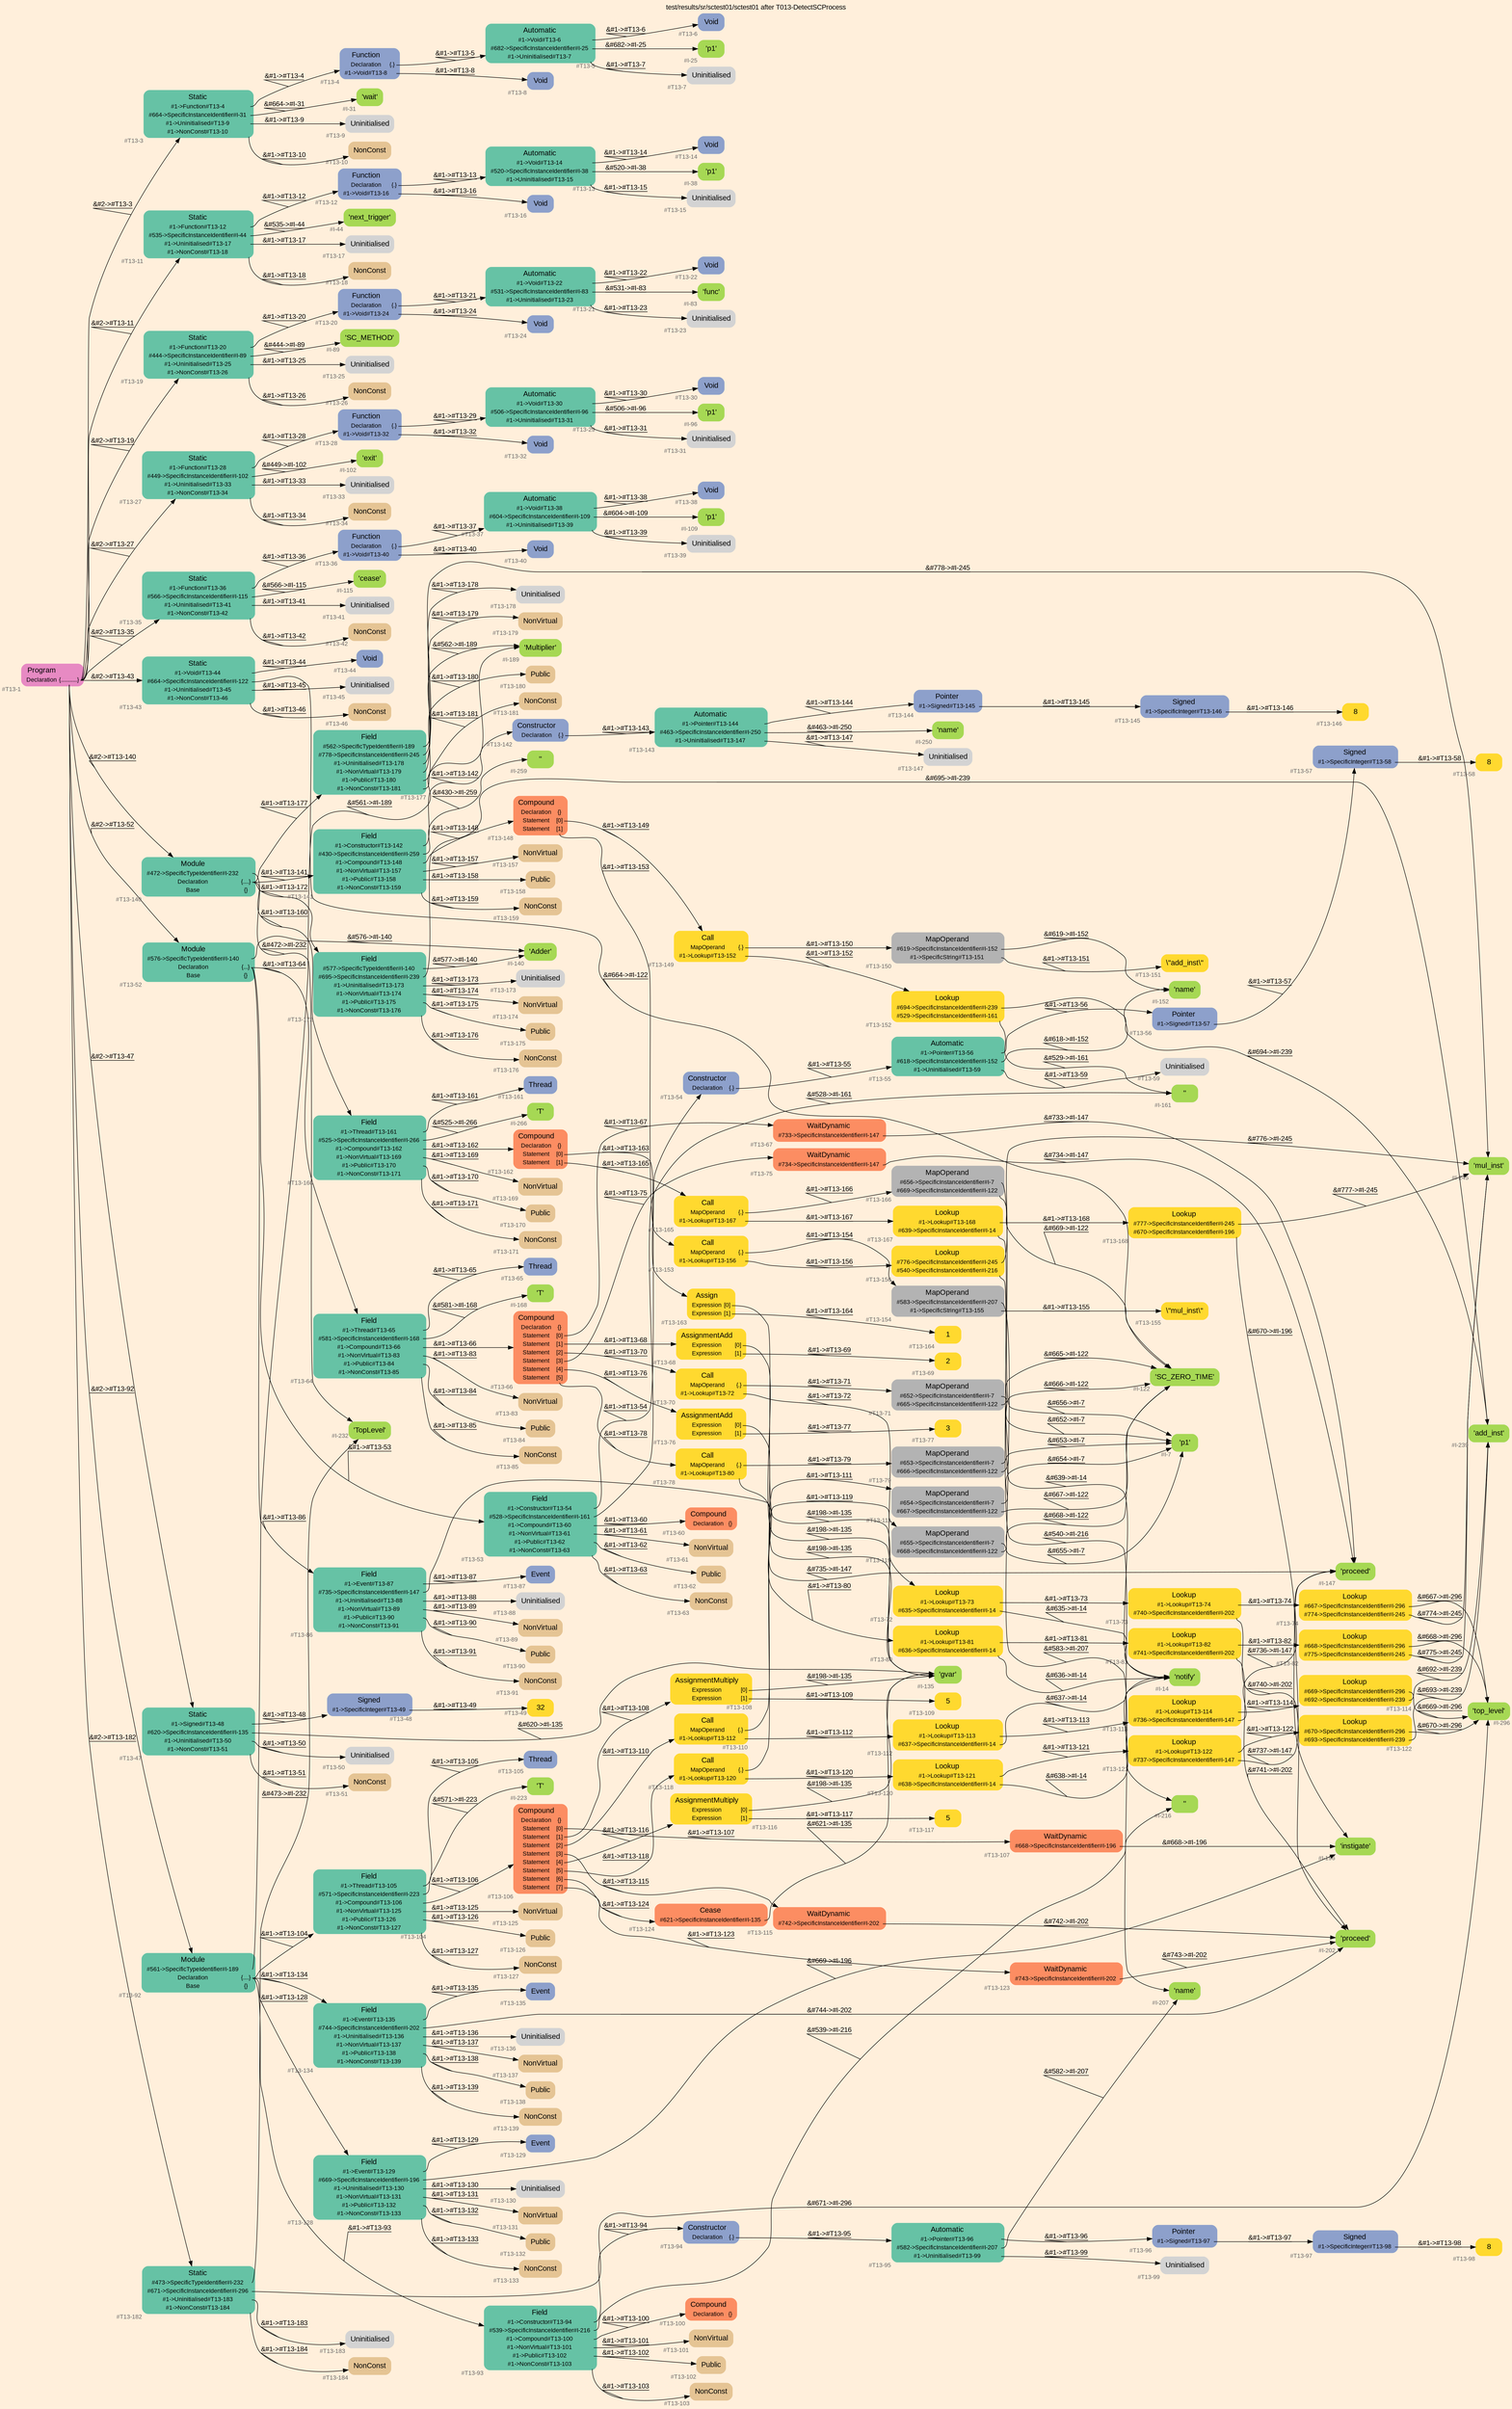 digraph "test/results/sr/sctest01/sctest01 after T013-DetectSCProcess" {
label = "test/results/sr/sctest01/sctest01 after T013-DetectSCProcess"
labelloc = t
graph [
    rankdir = "LR"
    ranksep = 0.3
    bgcolor = antiquewhite1
    color = black
    fontcolor = black
    fontname = "Arial"
];
node [
    fontname = "Arial"
];
edge [
    fontname = "Arial"
];

// -------------------- node figure --------------------
// -------- block #T13-1 ----------
"#T13-1" [
    fillcolor = "/set28/4"
    xlabel = "#T13-1"
    fontsize = "12"
    fontcolor = grey40
    shape = "plaintext"
    label = <<TABLE BORDER="0" CELLBORDER="0" CELLSPACING="0">
     <TR><TD><FONT COLOR="black" POINT-SIZE="15">Program</FONT></TD></TR>
     <TR><TD><FONT COLOR="black" POINT-SIZE="12">Declaration</FONT></TD><TD PORT="port0"><FONT COLOR="black" POINT-SIZE="12">{...........}</FONT></TD></TR>
    </TABLE>>
    style = "rounded,filled"
];

// -------- block #T13-3 ----------
"#T13-3" [
    fillcolor = "/set28/1"
    xlabel = "#T13-3"
    fontsize = "12"
    fontcolor = grey40
    shape = "plaintext"
    label = <<TABLE BORDER="0" CELLBORDER="0" CELLSPACING="0">
     <TR><TD><FONT COLOR="black" POINT-SIZE="15">Static</FONT></TD></TR>
     <TR><TD><FONT COLOR="black" POINT-SIZE="12">#1-&gt;Function#T13-4</FONT></TD><TD PORT="port0"></TD></TR>
     <TR><TD><FONT COLOR="black" POINT-SIZE="12">#664-&gt;SpecificInstanceIdentifier#I-31</FONT></TD><TD PORT="port1"></TD></TR>
     <TR><TD><FONT COLOR="black" POINT-SIZE="12">#1-&gt;Uninitialised#T13-9</FONT></TD><TD PORT="port2"></TD></TR>
     <TR><TD><FONT COLOR="black" POINT-SIZE="12">#1-&gt;NonConst#T13-10</FONT></TD><TD PORT="port3"></TD></TR>
    </TABLE>>
    style = "rounded,filled"
];

// -------- block #T13-4 ----------
"#T13-4" [
    fillcolor = "/set28/3"
    xlabel = "#T13-4"
    fontsize = "12"
    fontcolor = grey40
    shape = "plaintext"
    label = <<TABLE BORDER="0" CELLBORDER="0" CELLSPACING="0">
     <TR><TD><FONT COLOR="black" POINT-SIZE="15">Function</FONT></TD></TR>
     <TR><TD><FONT COLOR="black" POINT-SIZE="12">Declaration</FONT></TD><TD PORT="port0"><FONT COLOR="black" POINT-SIZE="12">{.}</FONT></TD></TR>
     <TR><TD><FONT COLOR="black" POINT-SIZE="12">#1-&gt;Void#T13-8</FONT></TD><TD PORT="port1"></TD></TR>
    </TABLE>>
    style = "rounded,filled"
];

// -------- block #T13-5 ----------
"#T13-5" [
    fillcolor = "/set28/1"
    xlabel = "#T13-5"
    fontsize = "12"
    fontcolor = grey40
    shape = "plaintext"
    label = <<TABLE BORDER="0" CELLBORDER="0" CELLSPACING="0">
     <TR><TD><FONT COLOR="black" POINT-SIZE="15">Automatic</FONT></TD></TR>
     <TR><TD><FONT COLOR="black" POINT-SIZE="12">#1-&gt;Void#T13-6</FONT></TD><TD PORT="port0"></TD></TR>
     <TR><TD><FONT COLOR="black" POINT-SIZE="12">#682-&gt;SpecificInstanceIdentifier#I-25</FONT></TD><TD PORT="port1"></TD></TR>
     <TR><TD><FONT COLOR="black" POINT-SIZE="12">#1-&gt;Uninitialised#T13-7</FONT></TD><TD PORT="port2"></TD></TR>
    </TABLE>>
    style = "rounded,filled"
];

// -------- block #T13-6 ----------
"#T13-6" [
    fillcolor = "/set28/3"
    xlabel = "#T13-6"
    fontsize = "12"
    fontcolor = grey40
    shape = "plaintext"
    label = <<TABLE BORDER="0" CELLBORDER="0" CELLSPACING="0">
     <TR><TD><FONT COLOR="black" POINT-SIZE="15">Void</FONT></TD></TR>
    </TABLE>>
    style = "rounded,filled"
];

// -------- block #I-25 ----------
"#I-25" [
    fillcolor = "/set28/5"
    xlabel = "#I-25"
    fontsize = "12"
    fontcolor = grey40
    shape = "plaintext"
    label = <<TABLE BORDER="0" CELLBORDER="0" CELLSPACING="0">
     <TR><TD><FONT COLOR="black" POINT-SIZE="15">'p1'</FONT></TD></TR>
    </TABLE>>
    style = "rounded,filled"
];

// -------- block #T13-7 ----------
"#T13-7" [
    xlabel = "#T13-7"
    fontsize = "12"
    fontcolor = grey40
    shape = "plaintext"
    label = <<TABLE BORDER="0" CELLBORDER="0" CELLSPACING="0">
     <TR><TD><FONT COLOR="black" POINT-SIZE="15">Uninitialised</FONT></TD></TR>
    </TABLE>>
    style = "rounded,filled"
];

// -------- block #T13-8 ----------
"#T13-8" [
    fillcolor = "/set28/3"
    xlabel = "#T13-8"
    fontsize = "12"
    fontcolor = grey40
    shape = "plaintext"
    label = <<TABLE BORDER="0" CELLBORDER="0" CELLSPACING="0">
     <TR><TD><FONT COLOR="black" POINT-SIZE="15">Void</FONT></TD></TR>
    </TABLE>>
    style = "rounded,filled"
];

// -------- block #I-31 ----------
"#I-31" [
    fillcolor = "/set28/5"
    xlabel = "#I-31"
    fontsize = "12"
    fontcolor = grey40
    shape = "plaintext"
    label = <<TABLE BORDER="0" CELLBORDER="0" CELLSPACING="0">
     <TR><TD><FONT COLOR="black" POINT-SIZE="15">'wait'</FONT></TD></TR>
    </TABLE>>
    style = "rounded,filled"
];

// -------- block #T13-9 ----------
"#T13-9" [
    xlabel = "#T13-9"
    fontsize = "12"
    fontcolor = grey40
    shape = "plaintext"
    label = <<TABLE BORDER="0" CELLBORDER="0" CELLSPACING="0">
     <TR><TD><FONT COLOR="black" POINT-SIZE="15">Uninitialised</FONT></TD></TR>
    </TABLE>>
    style = "rounded,filled"
];

// -------- block #T13-10 ----------
"#T13-10" [
    fillcolor = "/set28/7"
    xlabel = "#T13-10"
    fontsize = "12"
    fontcolor = grey40
    shape = "plaintext"
    label = <<TABLE BORDER="0" CELLBORDER="0" CELLSPACING="0">
     <TR><TD><FONT COLOR="black" POINT-SIZE="15">NonConst</FONT></TD></TR>
    </TABLE>>
    style = "rounded,filled"
];

// -------- block #T13-11 ----------
"#T13-11" [
    fillcolor = "/set28/1"
    xlabel = "#T13-11"
    fontsize = "12"
    fontcolor = grey40
    shape = "plaintext"
    label = <<TABLE BORDER="0" CELLBORDER="0" CELLSPACING="0">
     <TR><TD><FONT COLOR="black" POINT-SIZE="15">Static</FONT></TD></TR>
     <TR><TD><FONT COLOR="black" POINT-SIZE="12">#1-&gt;Function#T13-12</FONT></TD><TD PORT="port0"></TD></TR>
     <TR><TD><FONT COLOR="black" POINT-SIZE="12">#535-&gt;SpecificInstanceIdentifier#I-44</FONT></TD><TD PORT="port1"></TD></TR>
     <TR><TD><FONT COLOR="black" POINT-SIZE="12">#1-&gt;Uninitialised#T13-17</FONT></TD><TD PORT="port2"></TD></TR>
     <TR><TD><FONT COLOR="black" POINT-SIZE="12">#1-&gt;NonConst#T13-18</FONT></TD><TD PORT="port3"></TD></TR>
    </TABLE>>
    style = "rounded,filled"
];

// -------- block #T13-12 ----------
"#T13-12" [
    fillcolor = "/set28/3"
    xlabel = "#T13-12"
    fontsize = "12"
    fontcolor = grey40
    shape = "plaintext"
    label = <<TABLE BORDER="0" CELLBORDER="0" CELLSPACING="0">
     <TR><TD><FONT COLOR="black" POINT-SIZE="15">Function</FONT></TD></TR>
     <TR><TD><FONT COLOR="black" POINT-SIZE="12">Declaration</FONT></TD><TD PORT="port0"><FONT COLOR="black" POINT-SIZE="12">{.}</FONT></TD></TR>
     <TR><TD><FONT COLOR="black" POINT-SIZE="12">#1-&gt;Void#T13-16</FONT></TD><TD PORT="port1"></TD></TR>
    </TABLE>>
    style = "rounded,filled"
];

// -------- block #T13-13 ----------
"#T13-13" [
    fillcolor = "/set28/1"
    xlabel = "#T13-13"
    fontsize = "12"
    fontcolor = grey40
    shape = "plaintext"
    label = <<TABLE BORDER="0" CELLBORDER="0" CELLSPACING="0">
     <TR><TD><FONT COLOR="black" POINT-SIZE="15">Automatic</FONT></TD></TR>
     <TR><TD><FONT COLOR="black" POINT-SIZE="12">#1-&gt;Void#T13-14</FONT></TD><TD PORT="port0"></TD></TR>
     <TR><TD><FONT COLOR="black" POINT-SIZE="12">#520-&gt;SpecificInstanceIdentifier#I-38</FONT></TD><TD PORT="port1"></TD></TR>
     <TR><TD><FONT COLOR="black" POINT-SIZE="12">#1-&gt;Uninitialised#T13-15</FONT></TD><TD PORT="port2"></TD></TR>
    </TABLE>>
    style = "rounded,filled"
];

// -------- block #T13-14 ----------
"#T13-14" [
    fillcolor = "/set28/3"
    xlabel = "#T13-14"
    fontsize = "12"
    fontcolor = grey40
    shape = "plaintext"
    label = <<TABLE BORDER="0" CELLBORDER="0" CELLSPACING="0">
     <TR><TD><FONT COLOR="black" POINT-SIZE="15">Void</FONT></TD></TR>
    </TABLE>>
    style = "rounded,filled"
];

// -------- block #I-38 ----------
"#I-38" [
    fillcolor = "/set28/5"
    xlabel = "#I-38"
    fontsize = "12"
    fontcolor = grey40
    shape = "plaintext"
    label = <<TABLE BORDER="0" CELLBORDER="0" CELLSPACING="0">
     <TR><TD><FONT COLOR="black" POINT-SIZE="15">'p1'</FONT></TD></TR>
    </TABLE>>
    style = "rounded,filled"
];

// -------- block #T13-15 ----------
"#T13-15" [
    xlabel = "#T13-15"
    fontsize = "12"
    fontcolor = grey40
    shape = "plaintext"
    label = <<TABLE BORDER="0" CELLBORDER="0" CELLSPACING="0">
     <TR><TD><FONT COLOR="black" POINT-SIZE="15">Uninitialised</FONT></TD></TR>
    </TABLE>>
    style = "rounded,filled"
];

// -------- block #T13-16 ----------
"#T13-16" [
    fillcolor = "/set28/3"
    xlabel = "#T13-16"
    fontsize = "12"
    fontcolor = grey40
    shape = "plaintext"
    label = <<TABLE BORDER="0" CELLBORDER="0" CELLSPACING="0">
     <TR><TD><FONT COLOR="black" POINT-SIZE="15">Void</FONT></TD></TR>
    </TABLE>>
    style = "rounded,filled"
];

// -------- block #I-44 ----------
"#I-44" [
    fillcolor = "/set28/5"
    xlabel = "#I-44"
    fontsize = "12"
    fontcolor = grey40
    shape = "plaintext"
    label = <<TABLE BORDER="0" CELLBORDER="0" CELLSPACING="0">
     <TR><TD><FONT COLOR="black" POINT-SIZE="15">'next_trigger'</FONT></TD></TR>
    </TABLE>>
    style = "rounded,filled"
];

// -------- block #T13-17 ----------
"#T13-17" [
    xlabel = "#T13-17"
    fontsize = "12"
    fontcolor = grey40
    shape = "plaintext"
    label = <<TABLE BORDER="0" CELLBORDER="0" CELLSPACING="0">
     <TR><TD><FONT COLOR="black" POINT-SIZE="15">Uninitialised</FONT></TD></TR>
    </TABLE>>
    style = "rounded,filled"
];

// -------- block #T13-18 ----------
"#T13-18" [
    fillcolor = "/set28/7"
    xlabel = "#T13-18"
    fontsize = "12"
    fontcolor = grey40
    shape = "plaintext"
    label = <<TABLE BORDER="0" CELLBORDER="0" CELLSPACING="0">
     <TR><TD><FONT COLOR="black" POINT-SIZE="15">NonConst</FONT></TD></TR>
    </TABLE>>
    style = "rounded,filled"
];

// -------- block #T13-19 ----------
"#T13-19" [
    fillcolor = "/set28/1"
    xlabel = "#T13-19"
    fontsize = "12"
    fontcolor = grey40
    shape = "plaintext"
    label = <<TABLE BORDER="0" CELLBORDER="0" CELLSPACING="0">
     <TR><TD><FONT COLOR="black" POINT-SIZE="15">Static</FONT></TD></TR>
     <TR><TD><FONT COLOR="black" POINT-SIZE="12">#1-&gt;Function#T13-20</FONT></TD><TD PORT="port0"></TD></TR>
     <TR><TD><FONT COLOR="black" POINT-SIZE="12">#444-&gt;SpecificInstanceIdentifier#I-89</FONT></TD><TD PORT="port1"></TD></TR>
     <TR><TD><FONT COLOR="black" POINT-SIZE="12">#1-&gt;Uninitialised#T13-25</FONT></TD><TD PORT="port2"></TD></TR>
     <TR><TD><FONT COLOR="black" POINT-SIZE="12">#1-&gt;NonConst#T13-26</FONT></TD><TD PORT="port3"></TD></TR>
    </TABLE>>
    style = "rounded,filled"
];

// -------- block #T13-20 ----------
"#T13-20" [
    fillcolor = "/set28/3"
    xlabel = "#T13-20"
    fontsize = "12"
    fontcolor = grey40
    shape = "plaintext"
    label = <<TABLE BORDER="0" CELLBORDER="0" CELLSPACING="0">
     <TR><TD><FONT COLOR="black" POINT-SIZE="15">Function</FONT></TD></TR>
     <TR><TD><FONT COLOR="black" POINT-SIZE="12">Declaration</FONT></TD><TD PORT="port0"><FONT COLOR="black" POINT-SIZE="12">{.}</FONT></TD></TR>
     <TR><TD><FONT COLOR="black" POINT-SIZE="12">#1-&gt;Void#T13-24</FONT></TD><TD PORT="port1"></TD></TR>
    </TABLE>>
    style = "rounded,filled"
];

// -------- block #T13-21 ----------
"#T13-21" [
    fillcolor = "/set28/1"
    xlabel = "#T13-21"
    fontsize = "12"
    fontcolor = grey40
    shape = "plaintext"
    label = <<TABLE BORDER="0" CELLBORDER="0" CELLSPACING="0">
     <TR><TD><FONT COLOR="black" POINT-SIZE="15">Automatic</FONT></TD></TR>
     <TR><TD><FONT COLOR="black" POINT-SIZE="12">#1-&gt;Void#T13-22</FONT></TD><TD PORT="port0"></TD></TR>
     <TR><TD><FONT COLOR="black" POINT-SIZE="12">#531-&gt;SpecificInstanceIdentifier#I-83</FONT></TD><TD PORT="port1"></TD></TR>
     <TR><TD><FONT COLOR="black" POINT-SIZE="12">#1-&gt;Uninitialised#T13-23</FONT></TD><TD PORT="port2"></TD></TR>
    </TABLE>>
    style = "rounded,filled"
];

// -------- block #T13-22 ----------
"#T13-22" [
    fillcolor = "/set28/3"
    xlabel = "#T13-22"
    fontsize = "12"
    fontcolor = grey40
    shape = "plaintext"
    label = <<TABLE BORDER="0" CELLBORDER="0" CELLSPACING="0">
     <TR><TD><FONT COLOR="black" POINT-SIZE="15">Void</FONT></TD></TR>
    </TABLE>>
    style = "rounded,filled"
];

// -------- block #I-83 ----------
"#I-83" [
    fillcolor = "/set28/5"
    xlabel = "#I-83"
    fontsize = "12"
    fontcolor = grey40
    shape = "plaintext"
    label = <<TABLE BORDER="0" CELLBORDER="0" CELLSPACING="0">
     <TR><TD><FONT COLOR="black" POINT-SIZE="15">'func'</FONT></TD></TR>
    </TABLE>>
    style = "rounded,filled"
];

// -------- block #T13-23 ----------
"#T13-23" [
    xlabel = "#T13-23"
    fontsize = "12"
    fontcolor = grey40
    shape = "plaintext"
    label = <<TABLE BORDER="0" CELLBORDER="0" CELLSPACING="0">
     <TR><TD><FONT COLOR="black" POINT-SIZE="15">Uninitialised</FONT></TD></TR>
    </TABLE>>
    style = "rounded,filled"
];

// -------- block #T13-24 ----------
"#T13-24" [
    fillcolor = "/set28/3"
    xlabel = "#T13-24"
    fontsize = "12"
    fontcolor = grey40
    shape = "plaintext"
    label = <<TABLE BORDER="0" CELLBORDER="0" CELLSPACING="0">
     <TR><TD><FONT COLOR="black" POINT-SIZE="15">Void</FONT></TD></TR>
    </TABLE>>
    style = "rounded,filled"
];

// -------- block #I-89 ----------
"#I-89" [
    fillcolor = "/set28/5"
    xlabel = "#I-89"
    fontsize = "12"
    fontcolor = grey40
    shape = "plaintext"
    label = <<TABLE BORDER="0" CELLBORDER="0" CELLSPACING="0">
     <TR><TD><FONT COLOR="black" POINT-SIZE="15">'SC_METHOD'</FONT></TD></TR>
    </TABLE>>
    style = "rounded,filled"
];

// -------- block #T13-25 ----------
"#T13-25" [
    xlabel = "#T13-25"
    fontsize = "12"
    fontcolor = grey40
    shape = "plaintext"
    label = <<TABLE BORDER="0" CELLBORDER="0" CELLSPACING="0">
     <TR><TD><FONT COLOR="black" POINT-SIZE="15">Uninitialised</FONT></TD></TR>
    </TABLE>>
    style = "rounded,filled"
];

// -------- block #T13-26 ----------
"#T13-26" [
    fillcolor = "/set28/7"
    xlabel = "#T13-26"
    fontsize = "12"
    fontcolor = grey40
    shape = "plaintext"
    label = <<TABLE BORDER="0" CELLBORDER="0" CELLSPACING="0">
     <TR><TD><FONT COLOR="black" POINT-SIZE="15">NonConst</FONT></TD></TR>
    </TABLE>>
    style = "rounded,filled"
];

// -------- block #T13-27 ----------
"#T13-27" [
    fillcolor = "/set28/1"
    xlabel = "#T13-27"
    fontsize = "12"
    fontcolor = grey40
    shape = "plaintext"
    label = <<TABLE BORDER="0" CELLBORDER="0" CELLSPACING="0">
     <TR><TD><FONT COLOR="black" POINT-SIZE="15">Static</FONT></TD></TR>
     <TR><TD><FONT COLOR="black" POINT-SIZE="12">#1-&gt;Function#T13-28</FONT></TD><TD PORT="port0"></TD></TR>
     <TR><TD><FONT COLOR="black" POINT-SIZE="12">#449-&gt;SpecificInstanceIdentifier#I-102</FONT></TD><TD PORT="port1"></TD></TR>
     <TR><TD><FONT COLOR="black" POINT-SIZE="12">#1-&gt;Uninitialised#T13-33</FONT></TD><TD PORT="port2"></TD></TR>
     <TR><TD><FONT COLOR="black" POINT-SIZE="12">#1-&gt;NonConst#T13-34</FONT></TD><TD PORT="port3"></TD></TR>
    </TABLE>>
    style = "rounded,filled"
];

// -------- block #T13-28 ----------
"#T13-28" [
    fillcolor = "/set28/3"
    xlabel = "#T13-28"
    fontsize = "12"
    fontcolor = grey40
    shape = "plaintext"
    label = <<TABLE BORDER="0" CELLBORDER="0" CELLSPACING="0">
     <TR><TD><FONT COLOR="black" POINT-SIZE="15">Function</FONT></TD></TR>
     <TR><TD><FONT COLOR="black" POINT-SIZE="12">Declaration</FONT></TD><TD PORT="port0"><FONT COLOR="black" POINT-SIZE="12">{.}</FONT></TD></TR>
     <TR><TD><FONT COLOR="black" POINT-SIZE="12">#1-&gt;Void#T13-32</FONT></TD><TD PORT="port1"></TD></TR>
    </TABLE>>
    style = "rounded,filled"
];

// -------- block #T13-29 ----------
"#T13-29" [
    fillcolor = "/set28/1"
    xlabel = "#T13-29"
    fontsize = "12"
    fontcolor = grey40
    shape = "plaintext"
    label = <<TABLE BORDER="0" CELLBORDER="0" CELLSPACING="0">
     <TR><TD><FONT COLOR="black" POINT-SIZE="15">Automatic</FONT></TD></TR>
     <TR><TD><FONT COLOR="black" POINT-SIZE="12">#1-&gt;Void#T13-30</FONT></TD><TD PORT="port0"></TD></TR>
     <TR><TD><FONT COLOR="black" POINT-SIZE="12">#506-&gt;SpecificInstanceIdentifier#I-96</FONT></TD><TD PORT="port1"></TD></TR>
     <TR><TD><FONT COLOR="black" POINT-SIZE="12">#1-&gt;Uninitialised#T13-31</FONT></TD><TD PORT="port2"></TD></TR>
    </TABLE>>
    style = "rounded,filled"
];

// -------- block #T13-30 ----------
"#T13-30" [
    fillcolor = "/set28/3"
    xlabel = "#T13-30"
    fontsize = "12"
    fontcolor = grey40
    shape = "plaintext"
    label = <<TABLE BORDER="0" CELLBORDER="0" CELLSPACING="0">
     <TR><TD><FONT COLOR="black" POINT-SIZE="15">Void</FONT></TD></TR>
    </TABLE>>
    style = "rounded,filled"
];

// -------- block #I-96 ----------
"#I-96" [
    fillcolor = "/set28/5"
    xlabel = "#I-96"
    fontsize = "12"
    fontcolor = grey40
    shape = "plaintext"
    label = <<TABLE BORDER="0" CELLBORDER="0" CELLSPACING="0">
     <TR><TD><FONT COLOR="black" POINT-SIZE="15">'p1'</FONT></TD></TR>
    </TABLE>>
    style = "rounded,filled"
];

// -------- block #T13-31 ----------
"#T13-31" [
    xlabel = "#T13-31"
    fontsize = "12"
    fontcolor = grey40
    shape = "plaintext"
    label = <<TABLE BORDER="0" CELLBORDER="0" CELLSPACING="0">
     <TR><TD><FONT COLOR="black" POINT-SIZE="15">Uninitialised</FONT></TD></TR>
    </TABLE>>
    style = "rounded,filled"
];

// -------- block #T13-32 ----------
"#T13-32" [
    fillcolor = "/set28/3"
    xlabel = "#T13-32"
    fontsize = "12"
    fontcolor = grey40
    shape = "plaintext"
    label = <<TABLE BORDER="0" CELLBORDER="0" CELLSPACING="0">
     <TR><TD><FONT COLOR="black" POINT-SIZE="15">Void</FONT></TD></TR>
    </TABLE>>
    style = "rounded,filled"
];

// -------- block #I-102 ----------
"#I-102" [
    fillcolor = "/set28/5"
    xlabel = "#I-102"
    fontsize = "12"
    fontcolor = grey40
    shape = "plaintext"
    label = <<TABLE BORDER="0" CELLBORDER="0" CELLSPACING="0">
     <TR><TD><FONT COLOR="black" POINT-SIZE="15">'exit'</FONT></TD></TR>
    </TABLE>>
    style = "rounded,filled"
];

// -------- block #T13-33 ----------
"#T13-33" [
    xlabel = "#T13-33"
    fontsize = "12"
    fontcolor = grey40
    shape = "plaintext"
    label = <<TABLE BORDER="0" CELLBORDER="0" CELLSPACING="0">
     <TR><TD><FONT COLOR="black" POINT-SIZE="15">Uninitialised</FONT></TD></TR>
    </TABLE>>
    style = "rounded,filled"
];

// -------- block #T13-34 ----------
"#T13-34" [
    fillcolor = "/set28/7"
    xlabel = "#T13-34"
    fontsize = "12"
    fontcolor = grey40
    shape = "plaintext"
    label = <<TABLE BORDER="0" CELLBORDER="0" CELLSPACING="0">
     <TR><TD><FONT COLOR="black" POINT-SIZE="15">NonConst</FONT></TD></TR>
    </TABLE>>
    style = "rounded,filled"
];

// -------- block #T13-35 ----------
"#T13-35" [
    fillcolor = "/set28/1"
    xlabel = "#T13-35"
    fontsize = "12"
    fontcolor = grey40
    shape = "plaintext"
    label = <<TABLE BORDER="0" CELLBORDER="0" CELLSPACING="0">
     <TR><TD><FONT COLOR="black" POINT-SIZE="15">Static</FONT></TD></TR>
     <TR><TD><FONT COLOR="black" POINT-SIZE="12">#1-&gt;Function#T13-36</FONT></TD><TD PORT="port0"></TD></TR>
     <TR><TD><FONT COLOR="black" POINT-SIZE="12">#566-&gt;SpecificInstanceIdentifier#I-115</FONT></TD><TD PORT="port1"></TD></TR>
     <TR><TD><FONT COLOR="black" POINT-SIZE="12">#1-&gt;Uninitialised#T13-41</FONT></TD><TD PORT="port2"></TD></TR>
     <TR><TD><FONT COLOR="black" POINT-SIZE="12">#1-&gt;NonConst#T13-42</FONT></TD><TD PORT="port3"></TD></TR>
    </TABLE>>
    style = "rounded,filled"
];

// -------- block #T13-36 ----------
"#T13-36" [
    fillcolor = "/set28/3"
    xlabel = "#T13-36"
    fontsize = "12"
    fontcolor = grey40
    shape = "plaintext"
    label = <<TABLE BORDER="0" CELLBORDER="0" CELLSPACING="0">
     <TR><TD><FONT COLOR="black" POINT-SIZE="15">Function</FONT></TD></TR>
     <TR><TD><FONT COLOR="black" POINT-SIZE="12">Declaration</FONT></TD><TD PORT="port0"><FONT COLOR="black" POINT-SIZE="12">{.}</FONT></TD></TR>
     <TR><TD><FONT COLOR="black" POINT-SIZE="12">#1-&gt;Void#T13-40</FONT></TD><TD PORT="port1"></TD></TR>
    </TABLE>>
    style = "rounded,filled"
];

// -------- block #T13-37 ----------
"#T13-37" [
    fillcolor = "/set28/1"
    xlabel = "#T13-37"
    fontsize = "12"
    fontcolor = grey40
    shape = "plaintext"
    label = <<TABLE BORDER="0" CELLBORDER="0" CELLSPACING="0">
     <TR><TD><FONT COLOR="black" POINT-SIZE="15">Automatic</FONT></TD></TR>
     <TR><TD><FONT COLOR="black" POINT-SIZE="12">#1-&gt;Void#T13-38</FONT></TD><TD PORT="port0"></TD></TR>
     <TR><TD><FONT COLOR="black" POINT-SIZE="12">#604-&gt;SpecificInstanceIdentifier#I-109</FONT></TD><TD PORT="port1"></TD></TR>
     <TR><TD><FONT COLOR="black" POINT-SIZE="12">#1-&gt;Uninitialised#T13-39</FONT></TD><TD PORT="port2"></TD></TR>
    </TABLE>>
    style = "rounded,filled"
];

// -------- block #T13-38 ----------
"#T13-38" [
    fillcolor = "/set28/3"
    xlabel = "#T13-38"
    fontsize = "12"
    fontcolor = grey40
    shape = "plaintext"
    label = <<TABLE BORDER="0" CELLBORDER="0" CELLSPACING="0">
     <TR><TD><FONT COLOR="black" POINT-SIZE="15">Void</FONT></TD></TR>
    </TABLE>>
    style = "rounded,filled"
];

// -------- block #I-109 ----------
"#I-109" [
    fillcolor = "/set28/5"
    xlabel = "#I-109"
    fontsize = "12"
    fontcolor = grey40
    shape = "plaintext"
    label = <<TABLE BORDER="0" CELLBORDER="0" CELLSPACING="0">
     <TR><TD><FONT COLOR="black" POINT-SIZE="15">'p1'</FONT></TD></TR>
    </TABLE>>
    style = "rounded,filled"
];

// -------- block #T13-39 ----------
"#T13-39" [
    xlabel = "#T13-39"
    fontsize = "12"
    fontcolor = grey40
    shape = "plaintext"
    label = <<TABLE BORDER="0" CELLBORDER="0" CELLSPACING="0">
     <TR><TD><FONT COLOR="black" POINT-SIZE="15">Uninitialised</FONT></TD></TR>
    </TABLE>>
    style = "rounded,filled"
];

// -------- block #T13-40 ----------
"#T13-40" [
    fillcolor = "/set28/3"
    xlabel = "#T13-40"
    fontsize = "12"
    fontcolor = grey40
    shape = "plaintext"
    label = <<TABLE BORDER="0" CELLBORDER="0" CELLSPACING="0">
     <TR><TD><FONT COLOR="black" POINT-SIZE="15">Void</FONT></TD></TR>
    </TABLE>>
    style = "rounded,filled"
];

// -------- block #I-115 ----------
"#I-115" [
    fillcolor = "/set28/5"
    xlabel = "#I-115"
    fontsize = "12"
    fontcolor = grey40
    shape = "plaintext"
    label = <<TABLE BORDER="0" CELLBORDER="0" CELLSPACING="0">
     <TR><TD><FONT COLOR="black" POINT-SIZE="15">'cease'</FONT></TD></TR>
    </TABLE>>
    style = "rounded,filled"
];

// -------- block #T13-41 ----------
"#T13-41" [
    xlabel = "#T13-41"
    fontsize = "12"
    fontcolor = grey40
    shape = "plaintext"
    label = <<TABLE BORDER="0" CELLBORDER="0" CELLSPACING="0">
     <TR><TD><FONT COLOR="black" POINT-SIZE="15">Uninitialised</FONT></TD></TR>
    </TABLE>>
    style = "rounded,filled"
];

// -------- block #T13-42 ----------
"#T13-42" [
    fillcolor = "/set28/7"
    xlabel = "#T13-42"
    fontsize = "12"
    fontcolor = grey40
    shape = "plaintext"
    label = <<TABLE BORDER="0" CELLBORDER="0" CELLSPACING="0">
     <TR><TD><FONT COLOR="black" POINT-SIZE="15">NonConst</FONT></TD></TR>
    </TABLE>>
    style = "rounded,filled"
];

// -------- block #T13-43 ----------
"#T13-43" [
    fillcolor = "/set28/1"
    xlabel = "#T13-43"
    fontsize = "12"
    fontcolor = grey40
    shape = "plaintext"
    label = <<TABLE BORDER="0" CELLBORDER="0" CELLSPACING="0">
     <TR><TD><FONT COLOR="black" POINT-SIZE="15">Static</FONT></TD></TR>
     <TR><TD><FONT COLOR="black" POINT-SIZE="12">#1-&gt;Void#T13-44</FONT></TD><TD PORT="port0"></TD></TR>
     <TR><TD><FONT COLOR="black" POINT-SIZE="12">#664-&gt;SpecificInstanceIdentifier#I-122</FONT></TD><TD PORT="port1"></TD></TR>
     <TR><TD><FONT COLOR="black" POINT-SIZE="12">#1-&gt;Uninitialised#T13-45</FONT></TD><TD PORT="port2"></TD></TR>
     <TR><TD><FONT COLOR="black" POINT-SIZE="12">#1-&gt;NonConst#T13-46</FONT></TD><TD PORT="port3"></TD></TR>
    </TABLE>>
    style = "rounded,filled"
];

// -------- block #T13-44 ----------
"#T13-44" [
    fillcolor = "/set28/3"
    xlabel = "#T13-44"
    fontsize = "12"
    fontcolor = grey40
    shape = "plaintext"
    label = <<TABLE BORDER="0" CELLBORDER="0" CELLSPACING="0">
     <TR><TD><FONT COLOR="black" POINT-SIZE="15">Void</FONT></TD></TR>
    </TABLE>>
    style = "rounded,filled"
];

// -------- block #I-122 ----------
"#I-122" [
    fillcolor = "/set28/5"
    xlabel = "#I-122"
    fontsize = "12"
    fontcolor = grey40
    shape = "plaintext"
    label = <<TABLE BORDER="0" CELLBORDER="0" CELLSPACING="0">
     <TR><TD><FONT COLOR="black" POINT-SIZE="15">'SC_ZERO_TIME'</FONT></TD></TR>
    </TABLE>>
    style = "rounded,filled"
];

// -------- block #T13-45 ----------
"#T13-45" [
    xlabel = "#T13-45"
    fontsize = "12"
    fontcolor = grey40
    shape = "plaintext"
    label = <<TABLE BORDER="0" CELLBORDER="0" CELLSPACING="0">
     <TR><TD><FONT COLOR="black" POINT-SIZE="15">Uninitialised</FONT></TD></TR>
    </TABLE>>
    style = "rounded,filled"
];

// -------- block #T13-46 ----------
"#T13-46" [
    fillcolor = "/set28/7"
    xlabel = "#T13-46"
    fontsize = "12"
    fontcolor = grey40
    shape = "plaintext"
    label = <<TABLE BORDER="0" CELLBORDER="0" CELLSPACING="0">
     <TR><TD><FONT COLOR="black" POINT-SIZE="15">NonConst</FONT></TD></TR>
    </TABLE>>
    style = "rounded,filled"
];

// -------- block #T13-47 ----------
"#T13-47" [
    fillcolor = "/set28/1"
    xlabel = "#T13-47"
    fontsize = "12"
    fontcolor = grey40
    shape = "plaintext"
    label = <<TABLE BORDER="0" CELLBORDER="0" CELLSPACING="0">
     <TR><TD><FONT COLOR="black" POINT-SIZE="15">Static</FONT></TD></TR>
     <TR><TD><FONT COLOR="black" POINT-SIZE="12">#1-&gt;Signed#T13-48</FONT></TD><TD PORT="port0"></TD></TR>
     <TR><TD><FONT COLOR="black" POINT-SIZE="12">#620-&gt;SpecificInstanceIdentifier#I-135</FONT></TD><TD PORT="port1"></TD></TR>
     <TR><TD><FONT COLOR="black" POINT-SIZE="12">#1-&gt;Uninitialised#T13-50</FONT></TD><TD PORT="port2"></TD></TR>
     <TR><TD><FONT COLOR="black" POINT-SIZE="12">#1-&gt;NonConst#T13-51</FONT></TD><TD PORT="port3"></TD></TR>
    </TABLE>>
    style = "rounded,filled"
];

// -------- block #T13-48 ----------
"#T13-48" [
    fillcolor = "/set28/3"
    xlabel = "#T13-48"
    fontsize = "12"
    fontcolor = grey40
    shape = "plaintext"
    label = <<TABLE BORDER="0" CELLBORDER="0" CELLSPACING="0">
     <TR><TD><FONT COLOR="black" POINT-SIZE="15">Signed</FONT></TD></TR>
     <TR><TD><FONT COLOR="black" POINT-SIZE="12">#1-&gt;SpecificInteger#T13-49</FONT></TD><TD PORT="port0"></TD></TR>
    </TABLE>>
    style = "rounded,filled"
];

// -------- block #T13-49 ----------
"#T13-49" [
    fillcolor = "/set28/6"
    xlabel = "#T13-49"
    fontsize = "12"
    fontcolor = grey40
    shape = "plaintext"
    label = <<TABLE BORDER="0" CELLBORDER="0" CELLSPACING="0">
     <TR><TD><FONT COLOR="black" POINT-SIZE="15">32</FONT></TD></TR>
    </TABLE>>
    style = "rounded,filled"
];

// -------- block #I-135 ----------
"#I-135" [
    fillcolor = "/set28/5"
    xlabel = "#I-135"
    fontsize = "12"
    fontcolor = grey40
    shape = "plaintext"
    label = <<TABLE BORDER="0" CELLBORDER="0" CELLSPACING="0">
     <TR><TD><FONT COLOR="black" POINT-SIZE="15">'gvar'</FONT></TD></TR>
    </TABLE>>
    style = "rounded,filled"
];

// -------- block #T13-50 ----------
"#T13-50" [
    xlabel = "#T13-50"
    fontsize = "12"
    fontcolor = grey40
    shape = "plaintext"
    label = <<TABLE BORDER="0" CELLBORDER="0" CELLSPACING="0">
     <TR><TD><FONT COLOR="black" POINT-SIZE="15">Uninitialised</FONT></TD></TR>
    </TABLE>>
    style = "rounded,filled"
];

// -------- block #T13-51 ----------
"#T13-51" [
    fillcolor = "/set28/7"
    xlabel = "#T13-51"
    fontsize = "12"
    fontcolor = grey40
    shape = "plaintext"
    label = <<TABLE BORDER="0" CELLBORDER="0" CELLSPACING="0">
     <TR><TD><FONT COLOR="black" POINT-SIZE="15">NonConst</FONT></TD></TR>
    </TABLE>>
    style = "rounded,filled"
];

// -------- block #T13-52 ----------
"#T13-52" [
    fillcolor = "/set28/1"
    xlabel = "#T13-52"
    fontsize = "12"
    fontcolor = grey40
    shape = "plaintext"
    label = <<TABLE BORDER="0" CELLBORDER="0" CELLSPACING="0">
     <TR><TD><FONT COLOR="black" POINT-SIZE="15">Module</FONT></TD></TR>
     <TR><TD><FONT COLOR="black" POINT-SIZE="12">#576-&gt;SpecificTypeIdentifier#I-140</FONT></TD><TD PORT="port0"></TD></TR>
     <TR><TD><FONT COLOR="black" POINT-SIZE="12">Declaration</FONT></TD><TD PORT="port1"><FONT COLOR="black" POINT-SIZE="12">{...}</FONT></TD></TR>
     <TR><TD><FONT COLOR="black" POINT-SIZE="12">Base</FONT></TD><TD PORT="port2"><FONT COLOR="black" POINT-SIZE="12">{}</FONT></TD></TR>
    </TABLE>>
    style = "rounded,filled"
];

// -------- block #I-140 ----------
"#I-140" [
    fillcolor = "/set28/5"
    xlabel = "#I-140"
    fontsize = "12"
    fontcolor = grey40
    shape = "plaintext"
    label = <<TABLE BORDER="0" CELLBORDER="0" CELLSPACING="0">
     <TR><TD><FONT COLOR="black" POINT-SIZE="15">'Adder'</FONT></TD></TR>
    </TABLE>>
    style = "rounded,filled"
];

// -------- block #T13-53 ----------
"#T13-53" [
    fillcolor = "/set28/1"
    xlabel = "#T13-53"
    fontsize = "12"
    fontcolor = grey40
    shape = "plaintext"
    label = <<TABLE BORDER="0" CELLBORDER="0" CELLSPACING="0">
     <TR><TD><FONT COLOR="black" POINT-SIZE="15">Field</FONT></TD></TR>
     <TR><TD><FONT COLOR="black" POINT-SIZE="12">#1-&gt;Constructor#T13-54</FONT></TD><TD PORT="port0"></TD></TR>
     <TR><TD><FONT COLOR="black" POINT-SIZE="12">#528-&gt;SpecificInstanceIdentifier#I-161</FONT></TD><TD PORT="port1"></TD></TR>
     <TR><TD><FONT COLOR="black" POINT-SIZE="12">#1-&gt;Compound#T13-60</FONT></TD><TD PORT="port2"></TD></TR>
     <TR><TD><FONT COLOR="black" POINT-SIZE="12">#1-&gt;NonVirtual#T13-61</FONT></TD><TD PORT="port3"></TD></TR>
     <TR><TD><FONT COLOR="black" POINT-SIZE="12">#1-&gt;Public#T13-62</FONT></TD><TD PORT="port4"></TD></TR>
     <TR><TD><FONT COLOR="black" POINT-SIZE="12">#1-&gt;NonConst#T13-63</FONT></TD><TD PORT="port5"></TD></TR>
    </TABLE>>
    style = "rounded,filled"
];

// -------- block #T13-54 ----------
"#T13-54" [
    fillcolor = "/set28/3"
    xlabel = "#T13-54"
    fontsize = "12"
    fontcolor = grey40
    shape = "plaintext"
    label = <<TABLE BORDER="0" CELLBORDER="0" CELLSPACING="0">
     <TR><TD><FONT COLOR="black" POINT-SIZE="15">Constructor</FONT></TD></TR>
     <TR><TD><FONT COLOR="black" POINT-SIZE="12">Declaration</FONT></TD><TD PORT="port0"><FONT COLOR="black" POINT-SIZE="12">{.}</FONT></TD></TR>
    </TABLE>>
    style = "rounded,filled"
];

// -------- block #T13-55 ----------
"#T13-55" [
    fillcolor = "/set28/1"
    xlabel = "#T13-55"
    fontsize = "12"
    fontcolor = grey40
    shape = "plaintext"
    label = <<TABLE BORDER="0" CELLBORDER="0" CELLSPACING="0">
     <TR><TD><FONT COLOR="black" POINT-SIZE="15">Automatic</FONT></TD></TR>
     <TR><TD><FONT COLOR="black" POINT-SIZE="12">#1-&gt;Pointer#T13-56</FONT></TD><TD PORT="port0"></TD></TR>
     <TR><TD><FONT COLOR="black" POINT-SIZE="12">#618-&gt;SpecificInstanceIdentifier#I-152</FONT></TD><TD PORT="port1"></TD></TR>
     <TR><TD><FONT COLOR="black" POINT-SIZE="12">#1-&gt;Uninitialised#T13-59</FONT></TD><TD PORT="port2"></TD></TR>
    </TABLE>>
    style = "rounded,filled"
];

// -------- block #T13-56 ----------
"#T13-56" [
    fillcolor = "/set28/3"
    xlabel = "#T13-56"
    fontsize = "12"
    fontcolor = grey40
    shape = "plaintext"
    label = <<TABLE BORDER="0" CELLBORDER="0" CELLSPACING="0">
     <TR><TD><FONT COLOR="black" POINT-SIZE="15">Pointer</FONT></TD></TR>
     <TR><TD><FONT COLOR="black" POINT-SIZE="12">#1-&gt;Signed#T13-57</FONT></TD><TD PORT="port0"></TD></TR>
    </TABLE>>
    style = "rounded,filled"
];

// -------- block #T13-57 ----------
"#T13-57" [
    fillcolor = "/set28/3"
    xlabel = "#T13-57"
    fontsize = "12"
    fontcolor = grey40
    shape = "plaintext"
    label = <<TABLE BORDER="0" CELLBORDER="0" CELLSPACING="0">
     <TR><TD><FONT COLOR="black" POINT-SIZE="15">Signed</FONT></TD></TR>
     <TR><TD><FONT COLOR="black" POINT-SIZE="12">#1-&gt;SpecificInteger#T13-58</FONT></TD><TD PORT="port0"></TD></TR>
    </TABLE>>
    style = "rounded,filled"
];

// -------- block #T13-58 ----------
"#T13-58" [
    fillcolor = "/set28/6"
    xlabel = "#T13-58"
    fontsize = "12"
    fontcolor = grey40
    shape = "plaintext"
    label = <<TABLE BORDER="0" CELLBORDER="0" CELLSPACING="0">
     <TR><TD><FONT COLOR="black" POINT-SIZE="15">8</FONT></TD></TR>
    </TABLE>>
    style = "rounded,filled"
];

// -------- block #I-152 ----------
"#I-152" [
    fillcolor = "/set28/5"
    xlabel = "#I-152"
    fontsize = "12"
    fontcolor = grey40
    shape = "plaintext"
    label = <<TABLE BORDER="0" CELLBORDER="0" CELLSPACING="0">
     <TR><TD><FONT COLOR="black" POINT-SIZE="15">'name'</FONT></TD></TR>
    </TABLE>>
    style = "rounded,filled"
];

// -------- block #T13-59 ----------
"#T13-59" [
    xlabel = "#T13-59"
    fontsize = "12"
    fontcolor = grey40
    shape = "plaintext"
    label = <<TABLE BORDER="0" CELLBORDER="0" CELLSPACING="0">
     <TR><TD><FONT COLOR="black" POINT-SIZE="15">Uninitialised</FONT></TD></TR>
    </TABLE>>
    style = "rounded,filled"
];

// -------- block #I-161 ----------
"#I-161" [
    fillcolor = "/set28/5"
    xlabel = "#I-161"
    fontsize = "12"
    fontcolor = grey40
    shape = "plaintext"
    label = <<TABLE BORDER="0" CELLBORDER="0" CELLSPACING="0">
     <TR><TD><FONT COLOR="black" POINT-SIZE="15">''</FONT></TD></TR>
    </TABLE>>
    style = "rounded,filled"
];

// -------- block #T13-60 ----------
"#T13-60" [
    fillcolor = "/set28/2"
    xlabel = "#T13-60"
    fontsize = "12"
    fontcolor = grey40
    shape = "plaintext"
    label = <<TABLE BORDER="0" CELLBORDER="0" CELLSPACING="0">
     <TR><TD><FONT COLOR="black" POINT-SIZE="15">Compound</FONT></TD></TR>
     <TR><TD><FONT COLOR="black" POINT-SIZE="12">Declaration</FONT></TD><TD PORT="port0"><FONT COLOR="black" POINT-SIZE="12">{}</FONT></TD></TR>
    </TABLE>>
    style = "rounded,filled"
];

// -------- block #T13-61 ----------
"#T13-61" [
    fillcolor = "/set28/7"
    xlabel = "#T13-61"
    fontsize = "12"
    fontcolor = grey40
    shape = "plaintext"
    label = <<TABLE BORDER="0" CELLBORDER="0" CELLSPACING="0">
     <TR><TD><FONT COLOR="black" POINT-SIZE="15">NonVirtual</FONT></TD></TR>
    </TABLE>>
    style = "rounded,filled"
];

// -------- block #T13-62 ----------
"#T13-62" [
    fillcolor = "/set28/7"
    xlabel = "#T13-62"
    fontsize = "12"
    fontcolor = grey40
    shape = "plaintext"
    label = <<TABLE BORDER="0" CELLBORDER="0" CELLSPACING="0">
     <TR><TD><FONT COLOR="black" POINT-SIZE="15">Public</FONT></TD></TR>
    </TABLE>>
    style = "rounded,filled"
];

// -------- block #T13-63 ----------
"#T13-63" [
    fillcolor = "/set28/7"
    xlabel = "#T13-63"
    fontsize = "12"
    fontcolor = grey40
    shape = "plaintext"
    label = <<TABLE BORDER="0" CELLBORDER="0" CELLSPACING="0">
     <TR><TD><FONT COLOR="black" POINT-SIZE="15">NonConst</FONT></TD></TR>
    </TABLE>>
    style = "rounded,filled"
];

// -------- block #T13-64 ----------
"#T13-64" [
    fillcolor = "/set28/1"
    xlabel = "#T13-64"
    fontsize = "12"
    fontcolor = grey40
    shape = "plaintext"
    label = <<TABLE BORDER="0" CELLBORDER="0" CELLSPACING="0">
     <TR><TD><FONT COLOR="black" POINT-SIZE="15">Field</FONT></TD></TR>
     <TR><TD><FONT COLOR="black" POINT-SIZE="12">#1-&gt;Thread#T13-65</FONT></TD><TD PORT="port0"></TD></TR>
     <TR><TD><FONT COLOR="black" POINT-SIZE="12">#581-&gt;SpecificInstanceIdentifier#I-168</FONT></TD><TD PORT="port1"></TD></TR>
     <TR><TD><FONT COLOR="black" POINT-SIZE="12">#1-&gt;Compound#T13-66</FONT></TD><TD PORT="port2"></TD></TR>
     <TR><TD><FONT COLOR="black" POINT-SIZE="12">#1-&gt;NonVirtual#T13-83</FONT></TD><TD PORT="port3"></TD></TR>
     <TR><TD><FONT COLOR="black" POINT-SIZE="12">#1-&gt;Public#T13-84</FONT></TD><TD PORT="port4"></TD></TR>
     <TR><TD><FONT COLOR="black" POINT-SIZE="12">#1-&gt;NonConst#T13-85</FONT></TD><TD PORT="port5"></TD></TR>
    </TABLE>>
    style = "rounded,filled"
];

// -------- block #T13-65 ----------
"#T13-65" [
    fillcolor = "/set28/3"
    xlabel = "#T13-65"
    fontsize = "12"
    fontcolor = grey40
    shape = "plaintext"
    label = <<TABLE BORDER="0" CELLBORDER="0" CELLSPACING="0">
     <TR><TD><FONT COLOR="black" POINT-SIZE="15">Thread</FONT></TD></TR>
    </TABLE>>
    style = "rounded,filled"
];

// -------- block #I-168 ----------
"#I-168" [
    fillcolor = "/set28/5"
    xlabel = "#I-168"
    fontsize = "12"
    fontcolor = grey40
    shape = "plaintext"
    label = <<TABLE BORDER="0" CELLBORDER="0" CELLSPACING="0">
     <TR><TD><FONT COLOR="black" POINT-SIZE="15">'T'</FONT></TD></TR>
    </TABLE>>
    style = "rounded,filled"
];

// -------- block #T13-66 ----------
"#T13-66" [
    fillcolor = "/set28/2"
    xlabel = "#T13-66"
    fontsize = "12"
    fontcolor = grey40
    shape = "plaintext"
    label = <<TABLE BORDER="0" CELLBORDER="0" CELLSPACING="0">
     <TR><TD><FONT COLOR="black" POINT-SIZE="15">Compound</FONT></TD></TR>
     <TR><TD><FONT COLOR="black" POINT-SIZE="12">Declaration</FONT></TD><TD PORT="port0"><FONT COLOR="black" POINT-SIZE="12">{}</FONT></TD></TR>
     <TR><TD><FONT COLOR="black" POINT-SIZE="12">Statement</FONT></TD><TD PORT="port1"><FONT COLOR="black" POINT-SIZE="12">[0]</FONT></TD></TR>
     <TR><TD><FONT COLOR="black" POINT-SIZE="12">Statement</FONT></TD><TD PORT="port2"><FONT COLOR="black" POINT-SIZE="12">[1]</FONT></TD></TR>
     <TR><TD><FONT COLOR="black" POINT-SIZE="12">Statement</FONT></TD><TD PORT="port3"><FONT COLOR="black" POINT-SIZE="12">[2]</FONT></TD></TR>
     <TR><TD><FONT COLOR="black" POINT-SIZE="12">Statement</FONT></TD><TD PORT="port4"><FONT COLOR="black" POINT-SIZE="12">[3]</FONT></TD></TR>
     <TR><TD><FONT COLOR="black" POINT-SIZE="12">Statement</FONT></TD><TD PORT="port5"><FONT COLOR="black" POINT-SIZE="12">[4]</FONT></TD></TR>
     <TR><TD><FONT COLOR="black" POINT-SIZE="12">Statement</FONT></TD><TD PORT="port6"><FONT COLOR="black" POINT-SIZE="12">[5]</FONT></TD></TR>
    </TABLE>>
    style = "rounded,filled"
];

// -------- block #T13-67 ----------
"#T13-67" [
    fillcolor = "/set28/2"
    xlabel = "#T13-67"
    fontsize = "12"
    fontcolor = grey40
    shape = "plaintext"
    label = <<TABLE BORDER="0" CELLBORDER="0" CELLSPACING="0">
     <TR><TD><FONT COLOR="black" POINT-SIZE="15">WaitDynamic</FONT></TD></TR>
     <TR><TD><FONT COLOR="black" POINT-SIZE="12">#733-&gt;SpecificInstanceIdentifier#I-147</FONT></TD><TD PORT="port0"></TD></TR>
    </TABLE>>
    style = "rounded,filled"
];

// -------- block #I-147 ----------
"#I-147" [
    fillcolor = "/set28/5"
    xlabel = "#I-147"
    fontsize = "12"
    fontcolor = grey40
    shape = "plaintext"
    label = <<TABLE BORDER="0" CELLBORDER="0" CELLSPACING="0">
     <TR><TD><FONT COLOR="black" POINT-SIZE="15">'proceed'</FONT></TD></TR>
    </TABLE>>
    style = "rounded,filled"
];

// -------- block #T13-68 ----------
"#T13-68" [
    fillcolor = "/set28/6"
    xlabel = "#T13-68"
    fontsize = "12"
    fontcolor = grey40
    shape = "plaintext"
    label = <<TABLE BORDER="0" CELLBORDER="0" CELLSPACING="0">
     <TR><TD><FONT COLOR="black" POINT-SIZE="15">AssignmentAdd</FONT></TD></TR>
     <TR><TD><FONT COLOR="black" POINT-SIZE="12">Expression</FONT></TD><TD PORT="port0"><FONT COLOR="black" POINT-SIZE="12">[0]</FONT></TD></TR>
     <TR><TD><FONT COLOR="black" POINT-SIZE="12">Expression</FONT></TD><TD PORT="port1"><FONT COLOR="black" POINT-SIZE="12">[1]</FONT></TD></TR>
    </TABLE>>
    style = "rounded,filled"
];

// -------- block #T13-69 ----------
"#T13-69" [
    fillcolor = "/set28/6"
    xlabel = "#T13-69"
    fontsize = "12"
    fontcolor = grey40
    shape = "plaintext"
    label = <<TABLE BORDER="0" CELLBORDER="0" CELLSPACING="0">
     <TR><TD><FONT COLOR="black" POINT-SIZE="15">2</FONT></TD></TR>
    </TABLE>>
    style = "rounded,filled"
];

// -------- block #T13-70 ----------
"#T13-70" [
    fillcolor = "/set28/6"
    xlabel = "#T13-70"
    fontsize = "12"
    fontcolor = grey40
    shape = "plaintext"
    label = <<TABLE BORDER="0" CELLBORDER="0" CELLSPACING="0">
     <TR><TD><FONT COLOR="black" POINT-SIZE="15">Call</FONT></TD></TR>
     <TR><TD><FONT COLOR="black" POINT-SIZE="12">MapOperand</FONT></TD><TD PORT="port0"><FONT COLOR="black" POINT-SIZE="12">{.}</FONT></TD></TR>
     <TR><TD><FONT COLOR="black" POINT-SIZE="12">#1-&gt;Lookup#T13-72</FONT></TD><TD PORT="port1"></TD></TR>
    </TABLE>>
    style = "rounded,filled"
];

// -------- block #T13-71 ----------
"#T13-71" [
    fillcolor = "/set28/8"
    xlabel = "#T13-71"
    fontsize = "12"
    fontcolor = grey40
    shape = "plaintext"
    label = <<TABLE BORDER="0" CELLBORDER="0" CELLSPACING="0">
     <TR><TD><FONT COLOR="black" POINT-SIZE="15">MapOperand</FONT></TD></TR>
     <TR><TD><FONT COLOR="black" POINT-SIZE="12">#652-&gt;SpecificInstanceIdentifier#I-7</FONT></TD><TD PORT="port0"></TD></TR>
     <TR><TD><FONT COLOR="black" POINT-SIZE="12">#665-&gt;SpecificInstanceIdentifier#I-122</FONT></TD><TD PORT="port1"></TD></TR>
    </TABLE>>
    style = "rounded,filled"
];

// -------- block #I-7 ----------
"#I-7" [
    fillcolor = "/set28/5"
    xlabel = "#I-7"
    fontsize = "12"
    fontcolor = grey40
    shape = "plaintext"
    label = <<TABLE BORDER="0" CELLBORDER="0" CELLSPACING="0">
     <TR><TD><FONT COLOR="black" POINT-SIZE="15">'p1'</FONT></TD></TR>
    </TABLE>>
    style = "rounded,filled"
];

// -------- block #T13-72 ----------
"#T13-72" [
    fillcolor = "/set28/6"
    xlabel = "#T13-72"
    fontsize = "12"
    fontcolor = grey40
    shape = "plaintext"
    label = <<TABLE BORDER="0" CELLBORDER="0" CELLSPACING="0">
     <TR><TD><FONT COLOR="black" POINT-SIZE="15">Lookup</FONT></TD></TR>
     <TR><TD><FONT COLOR="black" POINT-SIZE="12">#1-&gt;Lookup#T13-73</FONT></TD><TD PORT="port0"></TD></TR>
     <TR><TD><FONT COLOR="black" POINT-SIZE="12">#635-&gt;SpecificInstanceIdentifier#I-14</FONT></TD><TD PORT="port1"></TD></TR>
    </TABLE>>
    style = "rounded,filled"
];

// -------- block #T13-73 ----------
"#T13-73" [
    fillcolor = "/set28/6"
    xlabel = "#T13-73"
    fontsize = "12"
    fontcolor = grey40
    shape = "plaintext"
    label = <<TABLE BORDER="0" CELLBORDER="0" CELLSPACING="0">
     <TR><TD><FONT COLOR="black" POINT-SIZE="15">Lookup</FONT></TD></TR>
     <TR><TD><FONT COLOR="black" POINT-SIZE="12">#1-&gt;Lookup#T13-74</FONT></TD><TD PORT="port0"></TD></TR>
     <TR><TD><FONT COLOR="black" POINT-SIZE="12">#740-&gt;SpecificInstanceIdentifier#I-202</FONT></TD><TD PORT="port1"></TD></TR>
    </TABLE>>
    style = "rounded,filled"
];

// -------- block #T13-74 ----------
"#T13-74" [
    fillcolor = "/set28/6"
    xlabel = "#T13-74"
    fontsize = "12"
    fontcolor = grey40
    shape = "plaintext"
    label = <<TABLE BORDER="0" CELLBORDER="0" CELLSPACING="0">
     <TR><TD><FONT COLOR="black" POINT-SIZE="15">Lookup</FONT></TD></TR>
     <TR><TD><FONT COLOR="black" POINT-SIZE="12">#667-&gt;SpecificInstanceIdentifier#I-296</FONT></TD><TD PORT="port0"></TD></TR>
     <TR><TD><FONT COLOR="black" POINT-SIZE="12">#774-&gt;SpecificInstanceIdentifier#I-245</FONT></TD><TD PORT="port1"></TD></TR>
    </TABLE>>
    style = "rounded,filled"
];

// -------- block #I-296 ----------
"#I-296" [
    fillcolor = "/set28/5"
    xlabel = "#I-296"
    fontsize = "12"
    fontcolor = grey40
    shape = "plaintext"
    label = <<TABLE BORDER="0" CELLBORDER="0" CELLSPACING="0">
     <TR><TD><FONT COLOR="black" POINT-SIZE="15">'top_level'</FONT></TD></TR>
    </TABLE>>
    style = "rounded,filled"
];

// -------- block #I-245 ----------
"#I-245" [
    fillcolor = "/set28/5"
    xlabel = "#I-245"
    fontsize = "12"
    fontcolor = grey40
    shape = "plaintext"
    label = <<TABLE BORDER="0" CELLBORDER="0" CELLSPACING="0">
     <TR><TD><FONT COLOR="black" POINT-SIZE="15">'mul_inst'</FONT></TD></TR>
    </TABLE>>
    style = "rounded,filled"
];

// -------- block #I-202 ----------
"#I-202" [
    fillcolor = "/set28/5"
    xlabel = "#I-202"
    fontsize = "12"
    fontcolor = grey40
    shape = "plaintext"
    label = <<TABLE BORDER="0" CELLBORDER="0" CELLSPACING="0">
     <TR><TD><FONT COLOR="black" POINT-SIZE="15">'proceed'</FONT></TD></TR>
    </TABLE>>
    style = "rounded,filled"
];

// -------- block #I-14 ----------
"#I-14" [
    fillcolor = "/set28/5"
    xlabel = "#I-14"
    fontsize = "12"
    fontcolor = grey40
    shape = "plaintext"
    label = <<TABLE BORDER="0" CELLBORDER="0" CELLSPACING="0">
     <TR><TD><FONT COLOR="black" POINT-SIZE="15">'notify'</FONT></TD></TR>
    </TABLE>>
    style = "rounded,filled"
];

// -------- block #T13-75 ----------
"#T13-75" [
    fillcolor = "/set28/2"
    xlabel = "#T13-75"
    fontsize = "12"
    fontcolor = grey40
    shape = "plaintext"
    label = <<TABLE BORDER="0" CELLBORDER="0" CELLSPACING="0">
     <TR><TD><FONT COLOR="black" POINT-SIZE="15">WaitDynamic</FONT></TD></TR>
     <TR><TD><FONT COLOR="black" POINT-SIZE="12">#734-&gt;SpecificInstanceIdentifier#I-147</FONT></TD><TD PORT="port0"></TD></TR>
    </TABLE>>
    style = "rounded,filled"
];

// -------- block #T13-76 ----------
"#T13-76" [
    fillcolor = "/set28/6"
    xlabel = "#T13-76"
    fontsize = "12"
    fontcolor = grey40
    shape = "plaintext"
    label = <<TABLE BORDER="0" CELLBORDER="0" CELLSPACING="0">
     <TR><TD><FONT COLOR="black" POINT-SIZE="15">AssignmentAdd</FONT></TD></TR>
     <TR><TD><FONT COLOR="black" POINT-SIZE="12">Expression</FONT></TD><TD PORT="port0"><FONT COLOR="black" POINT-SIZE="12">[0]</FONT></TD></TR>
     <TR><TD><FONT COLOR="black" POINT-SIZE="12">Expression</FONT></TD><TD PORT="port1"><FONT COLOR="black" POINT-SIZE="12">[1]</FONT></TD></TR>
    </TABLE>>
    style = "rounded,filled"
];

// -------- block #T13-77 ----------
"#T13-77" [
    fillcolor = "/set28/6"
    xlabel = "#T13-77"
    fontsize = "12"
    fontcolor = grey40
    shape = "plaintext"
    label = <<TABLE BORDER="0" CELLBORDER="0" CELLSPACING="0">
     <TR><TD><FONT COLOR="black" POINT-SIZE="15">3</FONT></TD></TR>
    </TABLE>>
    style = "rounded,filled"
];

// -------- block #T13-78 ----------
"#T13-78" [
    fillcolor = "/set28/6"
    xlabel = "#T13-78"
    fontsize = "12"
    fontcolor = grey40
    shape = "plaintext"
    label = <<TABLE BORDER="0" CELLBORDER="0" CELLSPACING="0">
     <TR><TD><FONT COLOR="black" POINT-SIZE="15">Call</FONT></TD></TR>
     <TR><TD><FONT COLOR="black" POINT-SIZE="12">MapOperand</FONT></TD><TD PORT="port0"><FONT COLOR="black" POINT-SIZE="12">{.}</FONT></TD></TR>
     <TR><TD><FONT COLOR="black" POINT-SIZE="12">#1-&gt;Lookup#T13-80</FONT></TD><TD PORT="port1"></TD></TR>
    </TABLE>>
    style = "rounded,filled"
];

// -------- block #T13-79 ----------
"#T13-79" [
    fillcolor = "/set28/8"
    xlabel = "#T13-79"
    fontsize = "12"
    fontcolor = grey40
    shape = "plaintext"
    label = <<TABLE BORDER="0" CELLBORDER="0" CELLSPACING="0">
     <TR><TD><FONT COLOR="black" POINT-SIZE="15">MapOperand</FONT></TD></TR>
     <TR><TD><FONT COLOR="black" POINT-SIZE="12">#653-&gt;SpecificInstanceIdentifier#I-7</FONT></TD><TD PORT="port0"></TD></TR>
     <TR><TD><FONT COLOR="black" POINT-SIZE="12">#666-&gt;SpecificInstanceIdentifier#I-122</FONT></TD><TD PORT="port1"></TD></TR>
    </TABLE>>
    style = "rounded,filled"
];

// -------- block #T13-80 ----------
"#T13-80" [
    fillcolor = "/set28/6"
    xlabel = "#T13-80"
    fontsize = "12"
    fontcolor = grey40
    shape = "plaintext"
    label = <<TABLE BORDER="0" CELLBORDER="0" CELLSPACING="0">
     <TR><TD><FONT COLOR="black" POINT-SIZE="15">Lookup</FONT></TD></TR>
     <TR><TD><FONT COLOR="black" POINT-SIZE="12">#1-&gt;Lookup#T13-81</FONT></TD><TD PORT="port0"></TD></TR>
     <TR><TD><FONT COLOR="black" POINT-SIZE="12">#636-&gt;SpecificInstanceIdentifier#I-14</FONT></TD><TD PORT="port1"></TD></TR>
    </TABLE>>
    style = "rounded,filled"
];

// -------- block #T13-81 ----------
"#T13-81" [
    fillcolor = "/set28/6"
    xlabel = "#T13-81"
    fontsize = "12"
    fontcolor = grey40
    shape = "plaintext"
    label = <<TABLE BORDER="0" CELLBORDER="0" CELLSPACING="0">
     <TR><TD><FONT COLOR="black" POINT-SIZE="15">Lookup</FONT></TD></TR>
     <TR><TD><FONT COLOR="black" POINT-SIZE="12">#1-&gt;Lookup#T13-82</FONT></TD><TD PORT="port0"></TD></TR>
     <TR><TD><FONT COLOR="black" POINT-SIZE="12">#741-&gt;SpecificInstanceIdentifier#I-202</FONT></TD><TD PORT="port1"></TD></TR>
    </TABLE>>
    style = "rounded,filled"
];

// -------- block #T13-82 ----------
"#T13-82" [
    fillcolor = "/set28/6"
    xlabel = "#T13-82"
    fontsize = "12"
    fontcolor = grey40
    shape = "plaintext"
    label = <<TABLE BORDER="0" CELLBORDER="0" CELLSPACING="0">
     <TR><TD><FONT COLOR="black" POINT-SIZE="15">Lookup</FONT></TD></TR>
     <TR><TD><FONT COLOR="black" POINT-SIZE="12">#668-&gt;SpecificInstanceIdentifier#I-296</FONT></TD><TD PORT="port0"></TD></TR>
     <TR><TD><FONT COLOR="black" POINT-SIZE="12">#775-&gt;SpecificInstanceIdentifier#I-245</FONT></TD><TD PORT="port1"></TD></TR>
    </TABLE>>
    style = "rounded,filled"
];

// -------- block #T13-83 ----------
"#T13-83" [
    fillcolor = "/set28/7"
    xlabel = "#T13-83"
    fontsize = "12"
    fontcolor = grey40
    shape = "plaintext"
    label = <<TABLE BORDER="0" CELLBORDER="0" CELLSPACING="0">
     <TR><TD><FONT COLOR="black" POINT-SIZE="15">NonVirtual</FONT></TD></TR>
    </TABLE>>
    style = "rounded,filled"
];

// -------- block #T13-84 ----------
"#T13-84" [
    fillcolor = "/set28/7"
    xlabel = "#T13-84"
    fontsize = "12"
    fontcolor = grey40
    shape = "plaintext"
    label = <<TABLE BORDER="0" CELLBORDER="0" CELLSPACING="0">
     <TR><TD><FONT COLOR="black" POINT-SIZE="15">Public</FONT></TD></TR>
    </TABLE>>
    style = "rounded,filled"
];

// -------- block #T13-85 ----------
"#T13-85" [
    fillcolor = "/set28/7"
    xlabel = "#T13-85"
    fontsize = "12"
    fontcolor = grey40
    shape = "plaintext"
    label = <<TABLE BORDER="0" CELLBORDER="0" CELLSPACING="0">
     <TR><TD><FONT COLOR="black" POINT-SIZE="15">NonConst</FONT></TD></TR>
    </TABLE>>
    style = "rounded,filled"
];

// -------- block #T13-86 ----------
"#T13-86" [
    fillcolor = "/set28/1"
    xlabel = "#T13-86"
    fontsize = "12"
    fontcolor = grey40
    shape = "plaintext"
    label = <<TABLE BORDER="0" CELLBORDER="0" CELLSPACING="0">
     <TR><TD><FONT COLOR="black" POINT-SIZE="15">Field</FONT></TD></TR>
     <TR><TD><FONT COLOR="black" POINT-SIZE="12">#1-&gt;Event#T13-87</FONT></TD><TD PORT="port0"></TD></TR>
     <TR><TD><FONT COLOR="black" POINT-SIZE="12">#735-&gt;SpecificInstanceIdentifier#I-147</FONT></TD><TD PORT="port1"></TD></TR>
     <TR><TD><FONT COLOR="black" POINT-SIZE="12">#1-&gt;Uninitialised#T13-88</FONT></TD><TD PORT="port2"></TD></TR>
     <TR><TD><FONT COLOR="black" POINT-SIZE="12">#1-&gt;NonVirtual#T13-89</FONT></TD><TD PORT="port3"></TD></TR>
     <TR><TD><FONT COLOR="black" POINT-SIZE="12">#1-&gt;Public#T13-90</FONT></TD><TD PORT="port4"></TD></TR>
     <TR><TD><FONT COLOR="black" POINT-SIZE="12">#1-&gt;NonConst#T13-91</FONT></TD><TD PORT="port5"></TD></TR>
    </TABLE>>
    style = "rounded,filled"
];

// -------- block #T13-87 ----------
"#T13-87" [
    fillcolor = "/set28/3"
    xlabel = "#T13-87"
    fontsize = "12"
    fontcolor = grey40
    shape = "plaintext"
    label = <<TABLE BORDER="0" CELLBORDER="0" CELLSPACING="0">
     <TR><TD><FONT COLOR="black" POINT-SIZE="15">Event</FONT></TD></TR>
    </TABLE>>
    style = "rounded,filled"
];

// -------- block #T13-88 ----------
"#T13-88" [
    xlabel = "#T13-88"
    fontsize = "12"
    fontcolor = grey40
    shape = "plaintext"
    label = <<TABLE BORDER="0" CELLBORDER="0" CELLSPACING="0">
     <TR><TD><FONT COLOR="black" POINT-SIZE="15">Uninitialised</FONT></TD></TR>
    </TABLE>>
    style = "rounded,filled"
];

// -------- block #T13-89 ----------
"#T13-89" [
    fillcolor = "/set28/7"
    xlabel = "#T13-89"
    fontsize = "12"
    fontcolor = grey40
    shape = "plaintext"
    label = <<TABLE BORDER="0" CELLBORDER="0" CELLSPACING="0">
     <TR><TD><FONT COLOR="black" POINT-SIZE="15">NonVirtual</FONT></TD></TR>
    </TABLE>>
    style = "rounded,filled"
];

// -------- block #T13-90 ----------
"#T13-90" [
    fillcolor = "/set28/7"
    xlabel = "#T13-90"
    fontsize = "12"
    fontcolor = grey40
    shape = "plaintext"
    label = <<TABLE BORDER="0" CELLBORDER="0" CELLSPACING="0">
     <TR><TD><FONT COLOR="black" POINT-SIZE="15">Public</FONT></TD></TR>
    </TABLE>>
    style = "rounded,filled"
];

// -------- block #T13-91 ----------
"#T13-91" [
    fillcolor = "/set28/7"
    xlabel = "#T13-91"
    fontsize = "12"
    fontcolor = grey40
    shape = "plaintext"
    label = <<TABLE BORDER="0" CELLBORDER="0" CELLSPACING="0">
     <TR><TD><FONT COLOR="black" POINT-SIZE="15">NonConst</FONT></TD></TR>
    </TABLE>>
    style = "rounded,filled"
];

// -------- block #T13-92 ----------
"#T13-92" [
    fillcolor = "/set28/1"
    xlabel = "#T13-92"
    fontsize = "12"
    fontcolor = grey40
    shape = "plaintext"
    label = <<TABLE BORDER="0" CELLBORDER="0" CELLSPACING="0">
     <TR><TD><FONT COLOR="black" POINT-SIZE="15">Module</FONT></TD></TR>
     <TR><TD><FONT COLOR="black" POINT-SIZE="12">#561-&gt;SpecificTypeIdentifier#I-189</FONT></TD><TD PORT="port0"></TD></TR>
     <TR><TD><FONT COLOR="black" POINT-SIZE="12">Declaration</FONT></TD><TD PORT="port1"><FONT COLOR="black" POINT-SIZE="12">{....}</FONT></TD></TR>
     <TR><TD><FONT COLOR="black" POINT-SIZE="12">Base</FONT></TD><TD PORT="port2"><FONT COLOR="black" POINT-SIZE="12">{}</FONT></TD></TR>
    </TABLE>>
    style = "rounded,filled"
];

// -------- block #I-189 ----------
"#I-189" [
    fillcolor = "/set28/5"
    xlabel = "#I-189"
    fontsize = "12"
    fontcolor = grey40
    shape = "plaintext"
    label = <<TABLE BORDER="0" CELLBORDER="0" CELLSPACING="0">
     <TR><TD><FONT COLOR="black" POINT-SIZE="15">'Multiplier'</FONT></TD></TR>
    </TABLE>>
    style = "rounded,filled"
];

// -------- block #T13-93 ----------
"#T13-93" [
    fillcolor = "/set28/1"
    xlabel = "#T13-93"
    fontsize = "12"
    fontcolor = grey40
    shape = "plaintext"
    label = <<TABLE BORDER="0" CELLBORDER="0" CELLSPACING="0">
     <TR><TD><FONT COLOR="black" POINT-SIZE="15">Field</FONT></TD></TR>
     <TR><TD><FONT COLOR="black" POINT-SIZE="12">#1-&gt;Constructor#T13-94</FONT></TD><TD PORT="port0"></TD></TR>
     <TR><TD><FONT COLOR="black" POINT-SIZE="12">#539-&gt;SpecificInstanceIdentifier#I-216</FONT></TD><TD PORT="port1"></TD></TR>
     <TR><TD><FONT COLOR="black" POINT-SIZE="12">#1-&gt;Compound#T13-100</FONT></TD><TD PORT="port2"></TD></TR>
     <TR><TD><FONT COLOR="black" POINT-SIZE="12">#1-&gt;NonVirtual#T13-101</FONT></TD><TD PORT="port3"></TD></TR>
     <TR><TD><FONT COLOR="black" POINT-SIZE="12">#1-&gt;Public#T13-102</FONT></TD><TD PORT="port4"></TD></TR>
     <TR><TD><FONT COLOR="black" POINT-SIZE="12">#1-&gt;NonConst#T13-103</FONT></TD><TD PORT="port5"></TD></TR>
    </TABLE>>
    style = "rounded,filled"
];

// -------- block #T13-94 ----------
"#T13-94" [
    fillcolor = "/set28/3"
    xlabel = "#T13-94"
    fontsize = "12"
    fontcolor = grey40
    shape = "plaintext"
    label = <<TABLE BORDER="0" CELLBORDER="0" CELLSPACING="0">
     <TR><TD><FONT COLOR="black" POINT-SIZE="15">Constructor</FONT></TD></TR>
     <TR><TD><FONT COLOR="black" POINT-SIZE="12">Declaration</FONT></TD><TD PORT="port0"><FONT COLOR="black" POINT-SIZE="12">{.}</FONT></TD></TR>
    </TABLE>>
    style = "rounded,filled"
];

// -------- block #T13-95 ----------
"#T13-95" [
    fillcolor = "/set28/1"
    xlabel = "#T13-95"
    fontsize = "12"
    fontcolor = grey40
    shape = "plaintext"
    label = <<TABLE BORDER="0" CELLBORDER="0" CELLSPACING="0">
     <TR><TD><FONT COLOR="black" POINT-SIZE="15">Automatic</FONT></TD></TR>
     <TR><TD><FONT COLOR="black" POINT-SIZE="12">#1-&gt;Pointer#T13-96</FONT></TD><TD PORT="port0"></TD></TR>
     <TR><TD><FONT COLOR="black" POINT-SIZE="12">#582-&gt;SpecificInstanceIdentifier#I-207</FONT></TD><TD PORT="port1"></TD></TR>
     <TR><TD><FONT COLOR="black" POINT-SIZE="12">#1-&gt;Uninitialised#T13-99</FONT></TD><TD PORT="port2"></TD></TR>
    </TABLE>>
    style = "rounded,filled"
];

// -------- block #T13-96 ----------
"#T13-96" [
    fillcolor = "/set28/3"
    xlabel = "#T13-96"
    fontsize = "12"
    fontcolor = grey40
    shape = "plaintext"
    label = <<TABLE BORDER="0" CELLBORDER="0" CELLSPACING="0">
     <TR><TD><FONT COLOR="black" POINT-SIZE="15">Pointer</FONT></TD></TR>
     <TR><TD><FONT COLOR="black" POINT-SIZE="12">#1-&gt;Signed#T13-97</FONT></TD><TD PORT="port0"></TD></TR>
    </TABLE>>
    style = "rounded,filled"
];

// -------- block #T13-97 ----------
"#T13-97" [
    fillcolor = "/set28/3"
    xlabel = "#T13-97"
    fontsize = "12"
    fontcolor = grey40
    shape = "plaintext"
    label = <<TABLE BORDER="0" CELLBORDER="0" CELLSPACING="0">
     <TR><TD><FONT COLOR="black" POINT-SIZE="15">Signed</FONT></TD></TR>
     <TR><TD><FONT COLOR="black" POINT-SIZE="12">#1-&gt;SpecificInteger#T13-98</FONT></TD><TD PORT="port0"></TD></TR>
    </TABLE>>
    style = "rounded,filled"
];

// -------- block #T13-98 ----------
"#T13-98" [
    fillcolor = "/set28/6"
    xlabel = "#T13-98"
    fontsize = "12"
    fontcolor = grey40
    shape = "plaintext"
    label = <<TABLE BORDER="0" CELLBORDER="0" CELLSPACING="0">
     <TR><TD><FONT COLOR="black" POINT-SIZE="15">8</FONT></TD></TR>
    </TABLE>>
    style = "rounded,filled"
];

// -------- block #I-207 ----------
"#I-207" [
    fillcolor = "/set28/5"
    xlabel = "#I-207"
    fontsize = "12"
    fontcolor = grey40
    shape = "plaintext"
    label = <<TABLE BORDER="0" CELLBORDER="0" CELLSPACING="0">
     <TR><TD><FONT COLOR="black" POINT-SIZE="15">'name'</FONT></TD></TR>
    </TABLE>>
    style = "rounded,filled"
];

// -------- block #T13-99 ----------
"#T13-99" [
    xlabel = "#T13-99"
    fontsize = "12"
    fontcolor = grey40
    shape = "plaintext"
    label = <<TABLE BORDER="0" CELLBORDER="0" CELLSPACING="0">
     <TR><TD><FONT COLOR="black" POINT-SIZE="15">Uninitialised</FONT></TD></TR>
    </TABLE>>
    style = "rounded,filled"
];

// -------- block #I-216 ----------
"#I-216" [
    fillcolor = "/set28/5"
    xlabel = "#I-216"
    fontsize = "12"
    fontcolor = grey40
    shape = "plaintext"
    label = <<TABLE BORDER="0" CELLBORDER="0" CELLSPACING="0">
     <TR><TD><FONT COLOR="black" POINT-SIZE="15">''</FONT></TD></TR>
    </TABLE>>
    style = "rounded,filled"
];

// -------- block #T13-100 ----------
"#T13-100" [
    fillcolor = "/set28/2"
    xlabel = "#T13-100"
    fontsize = "12"
    fontcolor = grey40
    shape = "plaintext"
    label = <<TABLE BORDER="0" CELLBORDER="0" CELLSPACING="0">
     <TR><TD><FONT COLOR="black" POINT-SIZE="15">Compound</FONT></TD></TR>
     <TR><TD><FONT COLOR="black" POINT-SIZE="12">Declaration</FONT></TD><TD PORT="port0"><FONT COLOR="black" POINT-SIZE="12">{}</FONT></TD></TR>
    </TABLE>>
    style = "rounded,filled"
];

// -------- block #T13-101 ----------
"#T13-101" [
    fillcolor = "/set28/7"
    xlabel = "#T13-101"
    fontsize = "12"
    fontcolor = grey40
    shape = "plaintext"
    label = <<TABLE BORDER="0" CELLBORDER="0" CELLSPACING="0">
     <TR><TD><FONT COLOR="black" POINT-SIZE="15">NonVirtual</FONT></TD></TR>
    </TABLE>>
    style = "rounded,filled"
];

// -------- block #T13-102 ----------
"#T13-102" [
    fillcolor = "/set28/7"
    xlabel = "#T13-102"
    fontsize = "12"
    fontcolor = grey40
    shape = "plaintext"
    label = <<TABLE BORDER="0" CELLBORDER="0" CELLSPACING="0">
     <TR><TD><FONT COLOR="black" POINT-SIZE="15">Public</FONT></TD></TR>
    </TABLE>>
    style = "rounded,filled"
];

// -------- block #T13-103 ----------
"#T13-103" [
    fillcolor = "/set28/7"
    xlabel = "#T13-103"
    fontsize = "12"
    fontcolor = grey40
    shape = "plaintext"
    label = <<TABLE BORDER="0" CELLBORDER="0" CELLSPACING="0">
     <TR><TD><FONT COLOR="black" POINT-SIZE="15">NonConst</FONT></TD></TR>
    </TABLE>>
    style = "rounded,filled"
];

// -------- block #T13-104 ----------
"#T13-104" [
    fillcolor = "/set28/1"
    xlabel = "#T13-104"
    fontsize = "12"
    fontcolor = grey40
    shape = "plaintext"
    label = <<TABLE BORDER="0" CELLBORDER="0" CELLSPACING="0">
     <TR><TD><FONT COLOR="black" POINT-SIZE="15">Field</FONT></TD></TR>
     <TR><TD><FONT COLOR="black" POINT-SIZE="12">#1-&gt;Thread#T13-105</FONT></TD><TD PORT="port0"></TD></TR>
     <TR><TD><FONT COLOR="black" POINT-SIZE="12">#571-&gt;SpecificInstanceIdentifier#I-223</FONT></TD><TD PORT="port1"></TD></TR>
     <TR><TD><FONT COLOR="black" POINT-SIZE="12">#1-&gt;Compound#T13-106</FONT></TD><TD PORT="port2"></TD></TR>
     <TR><TD><FONT COLOR="black" POINT-SIZE="12">#1-&gt;NonVirtual#T13-125</FONT></TD><TD PORT="port3"></TD></TR>
     <TR><TD><FONT COLOR="black" POINT-SIZE="12">#1-&gt;Public#T13-126</FONT></TD><TD PORT="port4"></TD></TR>
     <TR><TD><FONT COLOR="black" POINT-SIZE="12">#1-&gt;NonConst#T13-127</FONT></TD><TD PORT="port5"></TD></TR>
    </TABLE>>
    style = "rounded,filled"
];

// -------- block #T13-105 ----------
"#T13-105" [
    fillcolor = "/set28/3"
    xlabel = "#T13-105"
    fontsize = "12"
    fontcolor = grey40
    shape = "plaintext"
    label = <<TABLE BORDER="0" CELLBORDER="0" CELLSPACING="0">
     <TR><TD><FONT COLOR="black" POINT-SIZE="15">Thread</FONT></TD></TR>
    </TABLE>>
    style = "rounded,filled"
];

// -------- block #I-223 ----------
"#I-223" [
    fillcolor = "/set28/5"
    xlabel = "#I-223"
    fontsize = "12"
    fontcolor = grey40
    shape = "plaintext"
    label = <<TABLE BORDER="0" CELLBORDER="0" CELLSPACING="0">
     <TR><TD><FONT COLOR="black" POINT-SIZE="15">'T'</FONT></TD></TR>
    </TABLE>>
    style = "rounded,filled"
];

// -------- block #T13-106 ----------
"#T13-106" [
    fillcolor = "/set28/2"
    xlabel = "#T13-106"
    fontsize = "12"
    fontcolor = grey40
    shape = "plaintext"
    label = <<TABLE BORDER="0" CELLBORDER="0" CELLSPACING="0">
     <TR><TD><FONT COLOR="black" POINT-SIZE="15">Compound</FONT></TD></TR>
     <TR><TD><FONT COLOR="black" POINT-SIZE="12">Declaration</FONT></TD><TD PORT="port0"><FONT COLOR="black" POINT-SIZE="12">{}</FONT></TD></TR>
     <TR><TD><FONT COLOR="black" POINT-SIZE="12">Statement</FONT></TD><TD PORT="port1"><FONT COLOR="black" POINT-SIZE="12">[0]</FONT></TD></TR>
     <TR><TD><FONT COLOR="black" POINT-SIZE="12">Statement</FONT></TD><TD PORT="port2"><FONT COLOR="black" POINT-SIZE="12">[1]</FONT></TD></TR>
     <TR><TD><FONT COLOR="black" POINT-SIZE="12">Statement</FONT></TD><TD PORT="port3"><FONT COLOR="black" POINT-SIZE="12">[2]</FONT></TD></TR>
     <TR><TD><FONT COLOR="black" POINT-SIZE="12">Statement</FONT></TD><TD PORT="port4"><FONT COLOR="black" POINT-SIZE="12">[3]</FONT></TD></TR>
     <TR><TD><FONT COLOR="black" POINT-SIZE="12">Statement</FONT></TD><TD PORT="port5"><FONT COLOR="black" POINT-SIZE="12">[4]</FONT></TD></TR>
     <TR><TD><FONT COLOR="black" POINT-SIZE="12">Statement</FONT></TD><TD PORT="port6"><FONT COLOR="black" POINT-SIZE="12">[5]</FONT></TD></TR>
     <TR><TD><FONT COLOR="black" POINT-SIZE="12">Statement</FONT></TD><TD PORT="port7"><FONT COLOR="black" POINT-SIZE="12">[6]</FONT></TD></TR>
     <TR><TD><FONT COLOR="black" POINT-SIZE="12">Statement</FONT></TD><TD PORT="port8"><FONT COLOR="black" POINT-SIZE="12">[7]</FONT></TD></TR>
    </TABLE>>
    style = "rounded,filled"
];

// -------- block #T13-107 ----------
"#T13-107" [
    fillcolor = "/set28/2"
    xlabel = "#T13-107"
    fontsize = "12"
    fontcolor = grey40
    shape = "plaintext"
    label = <<TABLE BORDER="0" CELLBORDER="0" CELLSPACING="0">
     <TR><TD><FONT COLOR="black" POINT-SIZE="15">WaitDynamic</FONT></TD></TR>
     <TR><TD><FONT COLOR="black" POINT-SIZE="12">#668-&gt;SpecificInstanceIdentifier#I-196</FONT></TD><TD PORT="port0"></TD></TR>
    </TABLE>>
    style = "rounded,filled"
];

// -------- block #I-196 ----------
"#I-196" [
    fillcolor = "/set28/5"
    xlabel = "#I-196"
    fontsize = "12"
    fontcolor = grey40
    shape = "plaintext"
    label = <<TABLE BORDER="0" CELLBORDER="0" CELLSPACING="0">
     <TR><TD><FONT COLOR="black" POINT-SIZE="15">'instigate'</FONT></TD></TR>
    </TABLE>>
    style = "rounded,filled"
];

// -------- block #T13-108 ----------
"#T13-108" [
    fillcolor = "/set28/6"
    xlabel = "#T13-108"
    fontsize = "12"
    fontcolor = grey40
    shape = "plaintext"
    label = <<TABLE BORDER="0" CELLBORDER="0" CELLSPACING="0">
     <TR><TD><FONT COLOR="black" POINT-SIZE="15">AssignmentMultiply</FONT></TD></TR>
     <TR><TD><FONT COLOR="black" POINT-SIZE="12">Expression</FONT></TD><TD PORT="port0"><FONT COLOR="black" POINT-SIZE="12">[0]</FONT></TD></TR>
     <TR><TD><FONT COLOR="black" POINT-SIZE="12">Expression</FONT></TD><TD PORT="port1"><FONT COLOR="black" POINT-SIZE="12">[1]</FONT></TD></TR>
    </TABLE>>
    style = "rounded,filled"
];

// -------- block #T13-109 ----------
"#T13-109" [
    fillcolor = "/set28/6"
    xlabel = "#T13-109"
    fontsize = "12"
    fontcolor = grey40
    shape = "plaintext"
    label = <<TABLE BORDER="0" CELLBORDER="0" CELLSPACING="0">
     <TR><TD><FONT COLOR="black" POINT-SIZE="15">5</FONT></TD></TR>
    </TABLE>>
    style = "rounded,filled"
];

// -------- block #T13-110 ----------
"#T13-110" [
    fillcolor = "/set28/6"
    xlabel = "#T13-110"
    fontsize = "12"
    fontcolor = grey40
    shape = "plaintext"
    label = <<TABLE BORDER="0" CELLBORDER="0" CELLSPACING="0">
     <TR><TD><FONT COLOR="black" POINT-SIZE="15">Call</FONT></TD></TR>
     <TR><TD><FONT COLOR="black" POINT-SIZE="12">MapOperand</FONT></TD><TD PORT="port0"><FONT COLOR="black" POINT-SIZE="12">{.}</FONT></TD></TR>
     <TR><TD><FONT COLOR="black" POINT-SIZE="12">#1-&gt;Lookup#T13-112</FONT></TD><TD PORT="port1"></TD></TR>
    </TABLE>>
    style = "rounded,filled"
];

// -------- block #T13-111 ----------
"#T13-111" [
    fillcolor = "/set28/8"
    xlabel = "#T13-111"
    fontsize = "12"
    fontcolor = grey40
    shape = "plaintext"
    label = <<TABLE BORDER="0" CELLBORDER="0" CELLSPACING="0">
     <TR><TD><FONT COLOR="black" POINT-SIZE="15">MapOperand</FONT></TD></TR>
     <TR><TD><FONT COLOR="black" POINT-SIZE="12">#654-&gt;SpecificInstanceIdentifier#I-7</FONT></TD><TD PORT="port0"></TD></TR>
     <TR><TD><FONT COLOR="black" POINT-SIZE="12">#667-&gt;SpecificInstanceIdentifier#I-122</FONT></TD><TD PORT="port1"></TD></TR>
    </TABLE>>
    style = "rounded,filled"
];

// -------- block #T13-112 ----------
"#T13-112" [
    fillcolor = "/set28/6"
    xlabel = "#T13-112"
    fontsize = "12"
    fontcolor = grey40
    shape = "plaintext"
    label = <<TABLE BORDER="0" CELLBORDER="0" CELLSPACING="0">
     <TR><TD><FONT COLOR="black" POINT-SIZE="15">Lookup</FONT></TD></TR>
     <TR><TD><FONT COLOR="black" POINT-SIZE="12">#1-&gt;Lookup#T13-113</FONT></TD><TD PORT="port0"></TD></TR>
     <TR><TD><FONT COLOR="black" POINT-SIZE="12">#637-&gt;SpecificInstanceIdentifier#I-14</FONT></TD><TD PORT="port1"></TD></TR>
    </TABLE>>
    style = "rounded,filled"
];

// -------- block #T13-113 ----------
"#T13-113" [
    fillcolor = "/set28/6"
    xlabel = "#T13-113"
    fontsize = "12"
    fontcolor = grey40
    shape = "plaintext"
    label = <<TABLE BORDER="0" CELLBORDER="0" CELLSPACING="0">
     <TR><TD><FONT COLOR="black" POINT-SIZE="15">Lookup</FONT></TD></TR>
     <TR><TD><FONT COLOR="black" POINT-SIZE="12">#1-&gt;Lookup#T13-114</FONT></TD><TD PORT="port0"></TD></TR>
     <TR><TD><FONT COLOR="black" POINT-SIZE="12">#736-&gt;SpecificInstanceIdentifier#I-147</FONT></TD><TD PORT="port1"></TD></TR>
    </TABLE>>
    style = "rounded,filled"
];

// -------- block #T13-114 ----------
"#T13-114" [
    fillcolor = "/set28/6"
    xlabel = "#T13-114"
    fontsize = "12"
    fontcolor = grey40
    shape = "plaintext"
    label = <<TABLE BORDER="0" CELLBORDER="0" CELLSPACING="0">
     <TR><TD><FONT COLOR="black" POINT-SIZE="15">Lookup</FONT></TD></TR>
     <TR><TD><FONT COLOR="black" POINT-SIZE="12">#669-&gt;SpecificInstanceIdentifier#I-296</FONT></TD><TD PORT="port0"></TD></TR>
     <TR><TD><FONT COLOR="black" POINT-SIZE="12">#692-&gt;SpecificInstanceIdentifier#I-239</FONT></TD><TD PORT="port1"></TD></TR>
    </TABLE>>
    style = "rounded,filled"
];

// -------- block #I-239 ----------
"#I-239" [
    fillcolor = "/set28/5"
    xlabel = "#I-239"
    fontsize = "12"
    fontcolor = grey40
    shape = "plaintext"
    label = <<TABLE BORDER="0" CELLBORDER="0" CELLSPACING="0">
     <TR><TD><FONT COLOR="black" POINT-SIZE="15">'add_inst'</FONT></TD></TR>
    </TABLE>>
    style = "rounded,filled"
];

// -------- block #T13-115 ----------
"#T13-115" [
    fillcolor = "/set28/2"
    xlabel = "#T13-115"
    fontsize = "12"
    fontcolor = grey40
    shape = "plaintext"
    label = <<TABLE BORDER="0" CELLBORDER="0" CELLSPACING="0">
     <TR><TD><FONT COLOR="black" POINT-SIZE="15">WaitDynamic</FONT></TD></TR>
     <TR><TD><FONT COLOR="black" POINT-SIZE="12">#742-&gt;SpecificInstanceIdentifier#I-202</FONT></TD><TD PORT="port0"></TD></TR>
    </TABLE>>
    style = "rounded,filled"
];

// -------- block #T13-116 ----------
"#T13-116" [
    fillcolor = "/set28/6"
    xlabel = "#T13-116"
    fontsize = "12"
    fontcolor = grey40
    shape = "plaintext"
    label = <<TABLE BORDER="0" CELLBORDER="0" CELLSPACING="0">
     <TR><TD><FONT COLOR="black" POINT-SIZE="15">AssignmentMultiply</FONT></TD></TR>
     <TR><TD><FONT COLOR="black" POINT-SIZE="12">Expression</FONT></TD><TD PORT="port0"><FONT COLOR="black" POINT-SIZE="12">[0]</FONT></TD></TR>
     <TR><TD><FONT COLOR="black" POINT-SIZE="12">Expression</FONT></TD><TD PORT="port1"><FONT COLOR="black" POINT-SIZE="12">[1]</FONT></TD></TR>
    </TABLE>>
    style = "rounded,filled"
];

// -------- block #T13-117 ----------
"#T13-117" [
    fillcolor = "/set28/6"
    xlabel = "#T13-117"
    fontsize = "12"
    fontcolor = grey40
    shape = "plaintext"
    label = <<TABLE BORDER="0" CELLBORDER="0" CELLSPACING="0">
     <TR><TD><FONT COLOR="black" POINT-SIZE="15">5</FONT></TD></TR>
    </TABLE>>
    style = "rounded,filled"
];

// -------- block #T13-118 ----------
"#T13-118" [
    fillcolor = "/set28/6"
    xlabel = "#T13-118"
    fontsize = "12"
    fontcolor = grey40
    shape = "plaintext"
    label = <<TABLE BORDER="0" CELLBORDER="0" CELLSPACING="0">
     <TR><TD><FONT COLOR="black" POINT-SIZE="15">Call</FONT></TD></TR>
     <TR><TD><FONT COLOR="black" POINT-SIZE="12">MapOperand</FONT></TD><TD PORT="port0"><FONT COLOR="black" POINT-SIZE="12">{.}</FONT></TD></TR>
     <TR><TD><FONT COLOR="black" POINT-SIZE="12">#1-&gt;Lookup#T13-120</FONT></TD><TD PORT="port1"></TD></TR>
    </TABLE>>
    style = "rounded,filled"
];

// -------- block #T13-119 ----------
"#T13-119" [
    fillcolor = "/set28/8"
    xlabel = "#T13-119"
    fontsize = "12"
    fontcolor = grey40
    shape = "plaintext"
    label = <<TABLE BORDER="0" CELLBORDER="0" CELLSPACING="0">
     <TR><TD><FONT COLOR="black" POINT-SIZE="15">MapOperand</FONT></TD></TR>
     <TR><TD><FONT COLOR="black" POINT-SIZE="12">#655-&gt;SpecificInstanceIdentifier#I-7</FONT></TD><TD PORT="port0"></TD></TR>
     <TR><TD><FONT COLOR="black" POINT-SIZE="12">#668-&gt;SpecificInstanceIdentifier#I-122</FONT></TD><TD PORT="port1"></TD></TR>
    </TABLE>>
    style = "rounded,filled"
];

// -------- block #T13-120 ----------
"#T13-120" [
    fillcolor = "/set28/6"
    xlabel = "#T13-120"
    fontsize = "12"
    fontcolor = grey40
    shape = "plaintext"
    label = <<TABLE BORDER="0" CELLBORDER="0" CELLSPACING="0">
     <TR><TD><FONT COLOR="black" POINT-SIZE="15">Lookup</FONT></TD></TR>
     <TR><TD><FONT COLOR="black" POINT-SIZE="12">#1-&gt;Lookup#T13-121</FONT></TD><TD PORT="port0"></TD></TR>
     <TR><TD><FONT COLOR="black" POINT-SIZE="12">#638-&gt;SpecificInstanceIdentifier#I-14</FONT></TD><TD PORT="port1"></TD></TR>
    </TABLE>>
    style = "rounded,filled"
];

// -------- block #T13-121 ----------
"#T13-121" [
    fillcolor = "/set28/6"
    xlabel = "#T13-121"
    fontsize = "12"
    fontcolor = grey40
    shape = "plaintext"
    label = <<TABLE BORDER="0" CELLBORDER="0" CELLSPACING="0">
     <TR><TD><FONT COLOR="black" POINT-SIZE="15">Lookup</FONT></TD></TR>
     <TR><TD><FONT COLOR="black" POINT-SIZE="12">#1-&gt;Lookup#T13-122</FONT></TD><TD PORT="port0"></TD></TR>
     <TR><TD><FONT COLOR="black" POINT-SIZE="12">#737-&gt;SpecificInstanceIdentifier#I-147</FONT></TD><TD PORT="port1"></TD></TR>
    </TABLE>>
    style = "rounded,filled"
];

// -------- block #T13-122 ----------
"#T13-122" [
    fillcolor = "/set28/6"
    xlabel = "#T13-122"
    fontsize = "12"
    fontcolor = grey40
    shape = "plaintext"
    label = <<TABLE BORDER="0" CELLBORDER="0" CELLSPACING="0">
     <TR><TD><FONT COLOR="black" POINT-SIZE="15">Lookup</FONT></TD></TR>
     <TR><TD><FONT COLOR="black" POINT-SIZE="12">#670-&gt;SpecificInstanceIdentifier#I-296</FONT></TD><TD PORT="port0"></TD></TR>
     <TR><TD><FONT COLOR="black" POINT-SIZE="12">#693-&gt;SpecificInstanceIdentifier#I-239</FONT></TD><TD PORT="port1"></TD></TR>
    </TABLE>>
    style = "rounded,filled"
];

// -------- block #T13-123 ----------
"#T13-123" [
    fillcolor = "/set28/2"
    xlabel = "#T13-123"
    fontsize = "12"
    fontcolor = grey40
    shape = "plaintext"
    label = <<TABLE BORDER="0" CELLBORDER="0" CELLSPACING="0">
     <TR><TD><FONT COLOR="black" POINT-SIZE="15">WaitDynamic</FONT></TD></TR>
     <TR><TD><FONT COLOR="black" POINT-SIZE="12">#743-&gt;SpecificInstanceIdentifier#I-202</FONT></TD><TD PORT="port0"></TD></TR>
    </TABLE>>
    style = "rounded,filled"
];

// -------- block #T13-124 ----------
"#T13-124" [
    fillcolor = "/set28/2"
    xlabel = "#T13-124"
    fontsize = "12"
    fontcolor = grey40
    shape = "plaintext"
    label = <<TABLE BORDER="0" CELLBORDER="0" CELLSPACING="0">
     <TR><TD><FONT COLOR="black" POINT-SIZE="15">Cease</FONT></TD></TR>
     <TR><TD><FONT COLOR="black" POINT-SIZE="12">#621-&gt;SpecificInstanceIdentifier#I-135</FONT></TD><TD PORT="port0"></TD></TR>
    </TABLE>>
    style = "rounded,filled"
];

// -------- block #T13-125 ----------
"#T13-125" [
    fillcolor = "/set28/7"
    xlabel = "#T13-125"
    fontsize = "12"
    fontcolor = grey40
    shape = "plaintext"
    label = <<TABLE BORDER="0" CELLBORDER="0" CELLSPACING="0">
     <TR><TD><FONT COLOR="black" POINT-SIZE="15">NonVirtual</FONT></TD></TR>
    </TABLE>>
    style = "rounded,filled"
];

// -------- block #T13-126 ----------
"#T13-126" [
    fillcolor = "/set28/7"
    xlabel = "#T13-126"
    fontsize = "12"
    fontcolor = grey40
    shape = "plaintext"
    label = <<TABLE BORDER="0" CELLBORDER="0" CELLSPACING="0">
     <TR><TD><FONT COLOR="black" POINT-SIZE="15">Public</FONT></TD></TR>
    </TABLE>>
    style = "rounded,filled"
];

// -------- block #T13-127 ----------
"#T13-127" [
    fillcolor = "/set28/7"
    xlabel = "#T13-127"
    fontsize = "12"
    fontcolor = grey40
    shape = "plaintext"
    label = <<TABLE BORDER="0" CELLBORDER="0" CELLSPACING="0">
     <TR><TD><FONT COLOR="black" POINT-SIZE="15">NonConst</FONT></TD></TR>
    </TABLE>>
    style = "rounded,filled"
];

// -------- block #T13-128 ----------
"#T13-128" [
    fillcolor = "/set28/1"
    xlabel = "#T13-128"
    fontsize = "12"
    fontcolor = grey40
    shape = "plaintext"
    label = <<TABLE BORDER="0" CELLBORDER="0" CELLSPACING="0">
     <TR><TD><FONT COLOR="black" POINT-SIZE="15">Field</FONT></TD></TR>
     <TR><TD><FONT COLOR="black" POINT-SIZE="12">#1-&gt;Event#T13-129</FONT></TD><TD PORT="port0"></TD></TR>
     <TR><TD><FONT COLOR="black" POINT-SIZE="12">#669-&gt;SpecificInstanceIdentifier#I-196</FONT></TD><TD PORT="port1"></TD></TR>
     <TR><TD><FONT COLOR="black" POINT-SIZE="12">#1-&gt;Uninitialised#T13-130</FONT></TD><TD PORT="port2"></TD></TR>
     <TR><TD><FONT COLOR="black" POINT-SIZE="12">#1-&gt;NonVirtual#T13-131</FONT></TD><TD PORT="port3"></TD></TR>
     <TR><TD><FONT COLOR="black" POINT-SIZE="12">#1-&gt;Public#T13-132</FONT></TD><TD PORT="port4"></TD></TR>
     <TR><TD><FONT COLOR="black" POINT-SIZE="12">#1-&gt;NonConst#T13-133</FONT></TD><TD PORT="port5"></TD></TR>
    </TABLE>>
    style = "rounded,filled"
];

// -------- block #T13-129 ----------
"#T13-129" [
    fillcolor = "/set28/3"
    xlabel = "#T13-129"
    fontsize = "12"
    fontcolor = grey40
    shape = "plaintext"
    label = <<TABLE BORDER="0" CELLBORDER="0" CELLSPACING="0">
     <TR><TD><FONT COLOR="black" POINT-SIZE="15">Event</FONT></TD></TR>
    </TABLE>>
    style = "rounded,filled"
];

// -------- block #T13-130 ----------
"#T13-130" [
    xlabel = "#T13-130"
    fontsize = "12"
    fontcolor = grey40
    shape = "plaintext"
    label = <<TABLE BORDER="0" CELLBORDER="0" CELLSPACING="0">
     <TR><TD><FONT COLOR="black" POINT-SIZE="15">Uninitialised</FONT></TD></TR>
    </TABLE>>
    style = "rounded,filled"
];

// -------- block #T13-131 ----------
"#T13-131" [
    fillcolor = "/set28/7"
    xlabel = "#T13-131"
    fontsize = "12"
    fontcolor = grey40
    shape = "plaintext"
    label = <<TABLE BORDER="0" CELLBORDER="0" CELLSPACING="0">
     <TR><TD><FONT COLOR="black" POINT-SIZE="15">NonVirtual</FONT></TD></TR>
    </TABLE>>
    style = "rounded,filled"
];

// -------- block #T13-132 ----------
"#T13-132" [
    fillcolor = "/set28/7"
    xlabel = "#T13-132"
    fontsize = "12"
    fontcolor = grey40
    shape = "plaintext"
    label = <<TABLE BORDER="0" CELLBORDER="0" CELLSPACING="0">
     <TR><TD><FONT COLOR="black" POINT-SIZE="15">Public</FONT></TD></TR>
    </TABLE>>
    style = "rounded,filled"
];

// -------- block #T13-133 ----------
"#T13-133" [
    fillcolor = "/set28/7"
    xlabel = "#T13-133"
    fontsize = "12"
    fontcolor = grey40
    shape = "plaintext"
    label = <<TABLE BORDER="0" CELLBORDER="0" CELLSPACING="0">
     <TR><TD><FONT COLOR="black" POINT-SIZE="15">NonConst</FONT></TD></TR>
    </TABLE>>
    style = "rounded,filled"
];

// -------- block #T13-134 ----------
"#T13-134" [
    fillcolor = "/set28/1"
    xlabel = "#T13-134"
    fontsize = "12"
    fontcolor = grey40
    shape = "plaintext"
    label = <<TABLE BORDER="0" CELLBORDER="0" CELLSPACING="0">
     <TR><TD><FONT COLOR="black" POINT-SIZE="15">Field</FONT></TD></TR>
     <TR><TD><FONT COLOR="black" POINT-SIZE="12">#1-&gt;Event#T13-135</FONT></TD><TD PORT="port0"></TD></TR>
     <TR><TD><FONT COLOR="black" POINT-SIZE="12">#744-&gt;SpecificInstanceIdentifier#I-202</FONT></TD><TD PORT="port1"></TD></TR>
     <TR><TD><FONT COLOR="black" POINT-SIZE="12">#1-&gt;Uninitialised#T13-136</FONT></TD><TD PORT="port2"></TD></TR>
     <TR><TD><FONT COLOR="black" POINT-SIZE="12">#1-&gt;NonVirtual#T13-137</FONT></TD><TD PORT="port3"></TD></TR>
     <TR><TD><FONT COLOR="black" POINT-SIZE="12">#1-&gt;Public#T13-138</FONT></TD><TD PORT="port4"></TD></TR>
     <TR><TD><FONT COLOR="black" POINT-SIZE="12">#1-&gt;NonConst#T13-139</FONT></TD><TD PORT="port5"></TD></TR>
    </TABLE>>
    style = "rounded,filled"
];

// -------- block #T13-135 ----------
"#T13-135" [
    fillcolor = "/set28/3"
    xlabel = "#T13-135"
    fontsize = "12"
    fontcolor = grey40
    shape = "plaintext"
    label = <<TABLE BORDER="0" CELLBORDER="0" CELLSPACING="0">
     <TR><TD><FONT COLOR="black" POINT-SIZE="15">Event</FONT></TD></TR>
    </TABLE>>
    style = "rounded,filled"
];

// -------- block #T13-136 ----------
"#T13-136" [
    xlabel = "#T13-136"
    fontsize = "12"
    fontcolor = grey40
    shape = "plaintext"
    label = <<TABLE BORDER="0" CELLBORDER="0" CELLSPACING="0">
     <TR><TD><FONT COLOR="black" POINT-SIZE="15">Uninitialised</FONT></TD></TR>
    </TABLE>>
    style = "rounded,filled"
];

// -------- block #T13-137 ----------
"#T13-137" [
    fillcolor = "/set28/7"
    xlabel = "#T13-137"
    fontsize = "12"
    fontcolor = grey40
    shape = "plaintext"
    label = <<TABLE BORDER="0" CELLBORDER="0" CELLSPACING="0">
     <TR><TD><FONT COLOR="black" POINT-SIZE="15">NonVirtual</FONT></TD></TR>
    </TABLE>>
    style = "rounded,filled"
];

// -------- block #T13-138 ----------
"#T13-138" [
    fillcolor = "/set28/7"
    xlabel = "#T13-138"
    fontsize = "12"
    fontcolor = grey40
    shape = "plaintext"
    label = <<TABLE BORDER="0" CELLBORDER="0" CELLSPACING="0">
     <TR><TD><FONT COLOR="black" POINT-SIZE="15">Public</FONT></TD></TR>
    </TABLE>>
    style = "rounded,filled"
];

// -------- block #T13-139 ----------
"#T13-139" [
    fillcolor = "/set28/7"
    xlabel = "#T13-139"
    fontsize = "12"
    fontcolor = grey40
    shape = "plaintext"
    label = <<TABLE BORDER="0" CELLBORDER="0" CELLSPACING="0">
     <TR><TD><FONT COLOR="black" POINT-SIZE="15">NonConst</FONT></TD></TR>
    </TABLE>>
    style = "rounded,filled"
];

// -------- block #T13-140 ----------
"#T13-140" [
    fillcolor = "/set28/1"
    xlabel = "#T13-140"
    fontsize = "12"
    fontcolor = grey40
    shape = "plaintext"
    label = <<TABLE BORDER="0" CELLBORDER="0" CELLSPACING="0">
     <TR><TD><FONT COLOR="black" POINT-SIZE="15">Module</FONT></TD></TR>
     <TR><TD><FONT COLOR="black" POINT-SIZE="12">#472-&gt;SpecificTypeIdentifier#I-232</FONT></TD><TD PORT="port0"></TD></TR>
     <TR><TD><FONT COLOR="black" POINT-SIZE="12">Declaration</FONT></TD><TD PORT="port1"><FONT COLOR="black" POINT-SIZE="12">{....}</FONT></TD></TR>
     <TR><TD><FONT COLOR="black" POINT-SIZE="12">Base</FONT></TD><TD PORT="port2"><FONT COLOR="black" POINT-SIZE="12">{}</FONT></TD></TR>
    </TABLE>>
    style = "rounded,filled"
];

// -------- block #I-232 ----------
"#I-232" [
    fillcolor = "/set28/5"
    xlabel = "#I-232"
    fontsize = "12"
    fontcolor = grey40
    shape = "plaintext"
    label = <<TABLE BORDER="0" CELLBORDER="0" CELLSPACING="0">
     <TR><TD><FONT COLOR="black" POINT-SIZE="15">'TopLevel'</FONT></TD></TR>
    </TABLE>>
    style = "rounded,filled"
];

// -------- block #T13-141 ----------
"#T13-141" [
    fillcolor = "/set28/1"
    xlabel = "#T13-141"
    fontsize = "12"
    fontcolor = grey40
    shape = "plaintext"
    label = <<TABLE BORDER="0" CELLBORDER="0" CELLSPACING="0">
     <TR><TD><FONT COLOR="black" POINT-SIZE="15">Field</FONT></TD></TR>
     <TR><TD><FONT COLOR="black" POINT-SIZE="12">#1-&gt;Constructor#T13-142</FONT></TD><TD PORT="port0"></TD></TR>
     <TR><TD><FONT COLOR="black" POINT-SIZE="12">#430-&gt;SpecificInstanceIdentifier#I-259</FONT></TD><TD PORT="port1"></TD></TR>
     <TR><TD><FONT COLOR="black" POINT-SIZE="12">#1-&gt;Compound#T13-148</FONT></TD><TD PORT="port2"></TD></TR>
     <TR><TD><FONT COLOR="black" POINT-SIZE="12">#1-&gt;NonVirtual#T13-157</FONT></TD><TD PORT="port3"></TD></TR>
     <TR><TD><FONT COLOR="black" POINT-SIZE="12">#1-&gt;Public#T13-158</FONT></TD><TD PORT="port4"></TD></TR>
     <TR><TD><FONT COLOR="black" POINT-SIZE="12">#1-&gt;NonConst#T13-159</FONT></TD><TD PORT="port5"></TD></TR>
    </TABLE>>
    style = "rounded,filled"
];

// -------- block #T13-142 ----------
"#T13-142" [
    fillcolor = "/set28/3"
    xlabel = "#T13-142"
    fontsize = "12"
    fontcolor = grey40
    shape = "plaintext"
    label = <<TABLE BORDER="0" CELLBORDER="0" CELLSPACING="0">
     <TR><TD><FONT COLOR="black" POINT-SIZE="15">Constructor</FONT></TD></TR>
     <TR><TD><FONT COLOR="black" POINT-SIZE="12">Declaration</FONT></TD><TD PORT="port0"><FONT COLOR="black" POINT-SIZE="12">{.}</FONT></TD></TR>
    </TABLE>>
    style = "rounded,filled"
];

// -------- block #T13-143 ----------
"#T13-143" [
    fillcolor = "/set28/1"
    xlabel = "#T13-143"
    fontsize = "12"
    fontcolor = grey40
    shape = "plaintext"
    label = <<TABLE BORDER="0" CELLBORDER="0" CELLSPACING="0">
     <TR><TD><FONT COLOR="black" POINT-SIZE="15">Automatic</FONT></TD></TR>
     <TR><TD><FONT COLOR="black" POINT-SIZE="12">#1-&gt;Pointer#T13-144</FONT></TD><TD PORT="port0"></TD></TR>
     <TR><TD><FONT COLOR="black" POINT-SIZE="12">#463-&gt;SpecificInstanceIdentifier#I-250</FONT></TD><TD PORT="port1"></TD></TR>
     <TR><TD><FONT COLOR="black" POINT-SIZE="12">#1-&gt;Uninitialised#T13-147</FONT></TD><TD PORT="port2"></TD></TR>
    </TABLE>>
    style = "rounded,filled"
];

// -------- block #T13-144 ----------
"#T13-144" [
    fillcolor = "/set28/3"
    xlabel = "#T13-144"
    fontsize = "12"
    fontcolor = grey40
    shape = "plaintext"
    label = <<TABLE BORDER="0" CELLBORDER="0" CELLSPACING="0">
     <TR><TD><FONT COLOR="black" POINT-SIZE="15">Pointer</FONT></TD></TR>
     <TR><TD><FONT COLOR="black" POINT-SIZE="12">#1-&gt;Signed#T13-145</FONT></TD><TD PORT="port0"></TD></TR>
    </TABLE>>
    style = "rounded,filled"
];

// -------- block #T13-145 ----------
"#T13-145" [
    fillcolor = "/set28/3"
    xlabel = "#T13-145"
    fontsize = "12"
    fontcolor = grey40
    shape = "plaintext"
    label = <<TABLE BORDER="0" CELLBORDER="0" CELLSPACING="0">
     <TR><TD><FONT COLOR="black" POINT-SIZE="15">Signed</FONT></TD></TR>
     <TR><TD><FONT COLOR="black" POINT-SIZE="12">#1-&gt;SpecificInteger#T13-146</FONT></TD><TD PORT="port0"></TD></TR>
    </TABLE>>
    style = "rounded,filled"
];

// -------- block #T13-146 ----------
"#T13-146" [
    fillcolor = "/set28/6"
    xlabel = "#T13-146"
    fontsize = "12"
    fontcolor = grey40
    shape = "plaintext"
    label = <<TABLE BORDER="0" CELLBORDER="0" CELLSPACING="0">
     <TR><TD><FONT COLOR="black" POINT-SIZE="15">8</FONT></TD></TR>
    </TABLE>>
    style = "rounded,filled"
];

// -------- block #I-250 ----------
"#I-250" [
    fillcolor = "/set28/5"
    xlabel = "#I-250"
    fontsize = "12"
    fontcolor = grey40
    shape = "plaintext"
    label = <<TABLE BORDER="0" CELLBORDER="0" CELLSPACING="0">
     <TR><TD><FONT COLOR="black" POINT-SIZE="15">'name'</FONT></TD></TR>
    </TABLE>>
    style = "rounded,filled"
];

// -------- block #T13-147 ----------
"#T13-147" [
    xlabel = "#T13-147"
    fontsize = "12"
    fontcolor = grey40
    shape = "plaintext"
    label = <<TABLE BORDER="0" CELLBORDER="0" CELLSPACING="0">
     <TR><TD><FONT COLOR="black" POINT-SIZE="15">Uninitialised</FONT></TD></TR>
    </TABLE>>
    style = "rounded,filled"
];

// -------- block #I-259 ----------
"#I-259" [
    fillcolor = "/set28/5"
    xlabel = "#I-259"
    fontsize = "12"
    fontcolor = grey40
    shape = "plaintext"
    label = <<TABLE BORDER="0" CELLBORDER="0" CELLSPACING="0">
     <TR><TD><FONT COLOR="black" POINT-SIZE="15">''</FONT></TD></TR>
    </TABLE>>
    style = "rounded,filled"
];

// -------- block #T13-148 ----------
"#T13-148" [
    fillcolor = "/set28/2"
    xlabel = "#T13-148"
    fontsize = "12"
    fontcolor = grey40
    shape = "plaintext"
    label = <<TABLE BORDER="0" CELLBORDER="0" CELLSPACING="0">
     <TR><TD><FONT COLOR="black" POINT-SIZE="15">Compound</FONT></TD></TR>
     <TR><TD><FONT COLOR="black" POINT-SIZE="12">Declaration</FONT></TD><TD PORT="port0"><FONT COLOR="black" POINT-SIZE="12">{}</FONT></TD></TR>
     <TR><TD><FONT COLOR="black" POINT-SIZE="12">Statement</FONT></TD><TD PORT="port1"><FONT COLOR="black" POINT-SIZE="12">[0]</FONT></TD></TR>
     <TR><TD><FONT COLOR="black" POINT-SIZE="12">Statement</FONT></TD><TD PORT="port2"><FONT COLOR="black" POINT-SIZE="12">[1]</FONT></TD></TR>
    </TABLE>>
    style = "rounded,filled"
];

// -------- block #T13-149 ----------
"#T13-149" [
    fillcolor = "/set28/6"
    xlabel = "#T13-149"
    fontsize = "12"
    fontcolor = grey40
    shape = "plaintext"
    label = <<TABLE BORDER="0" CELLBORDER="0" CELLSPACING="0">
     <TR><TD><FONT COLOR="black" POINT-SIZE="15">Call</FONT></TD></TR>
     <TR><TD><FONT COLOR="black" POINT-SIZE="12">MapOperand</FONT></TD><TD PORT="port0"><FONT COLOR="black" POINT-SIZE="12">{.}</FONT></TD></TR>
     <TR><TD><FONT COLOR="black" POINT-SIZE="12">#1-&gt;Lookup#T13-152</FONT></TD><TD PORT="port1"></TD></TR>
    </TABLE>>
    style = "rounded,filled"
];

// -------- block #T13-150 ----------
"#T13-150" [
    fillcolor = "/set28/8"
    xlabel = "#T13-150"
    fontsize = "12"
    fontcolor = grey40
    shape = "plaintext"
    label = <<TABLE BORDER="0" CELLBORDER="0" CELLSPACING="0">
     <TR><TD><FONT COLOR="black" POINT-SIZE="15">MapOperand</FONT></TD></TR>
     <TR><TD><FONT COLOR="black" POINT-SIZE="12">#619-&gt;SpecificInstanceIdentifier#I-152</FONT></TD><TD PORT="port0"></TD></TR>
     <TR><TD><FONT COLOR="black" POINT-SIZE="12">#1-&gt;SpecificString#T13-151</FONT></TD><TD PORT="port1"></TD></TR>
    </TABLE>>
    style = "rounded,filled"
];

// -------- block #T13-151 ----------
"#T13-151" [
    fillcolor = "/set28/6"
    xlabel = "#T13-151"
    fontsize = "12"
    fontcolor = grey40
    shape = "plaintext"
    label = <<TABLE BORDER="0" CELLBORDER="0" CELLSPACING="0">
     <TR><TD><FONT COLOR="black" POINT-SIZE="15">\"add_inst\"</FONT></TD></TR>
    </TABLE>>
    style = "rounded,filled"
];

// -------- block #T13-152 ----------
"#T13-152" [
    fillcolor = "/set28/6"
    xlabel = "#T13-152"
    fontsize = "12"
    fontcolor = grey40
    shape = "plaintext"
    label = <<TABLE BORDER="0" CELLBORDER="0" CELLSPACING="0">
     <TR><TD><FONT COLOR="black" POINT-SIZE="15">Lookup</FONT></TD></TR>
     <TR><TD><FONT COLOR="black" POINT-SIZE="12">#694-&gt;SpecificInstanceIdentifier#I-239</FONT></TD><TD PORT="port0"></TD></TR>
     <TR><TD><FONT COLOR="black" POINT-SIZE="12">#529-&gt;SpecificInstanceIdentifier#I-161</FONT></TD><TD PORT="port1"></TD></TR>
    </TABLE>>
    style = "rounded,filled"
];

// -------- block #T13-153 ----------
"#T13-153" [
    fillcolor = "/set28/6"
    xlabel = "#T13-153"
    fontsize = "12"
    fontcolor = grey40
    shape = "plaintext"
    label = <<TABLE BORDER="0" CELLBORDER="0" CELLSPACING="0">
     <TR><TD><FONT COLOR="black" POINT-SIZE="15">Call</FONT></TD></TR>
     <TR><TD><FONT COLOR="black" POINT-SIZE="12">MapOperand</FONT></TD><TD PORT="port0"><FONT COLOR="black" POINT-SIZE="12">{.}</FONT></TD></TR>
     <TR><TD><FONT COLOR="black" POINT-SIZE="12">#1-&gt;Lookup#T13-156</FONT></TD><TD PORT="port1"></TD></TR>
    </TABLE>>
    style = "rounded,filled"
];

// -------- block #T13-154 ----------
"#T13-154" [
    fillcolor = "/set28/8"
    xlabel = "#T13-154"
    fontsize = "12"
    fontcolor = grey40
    shape = "plaintext"
    label = <<TABLE BORDER="0" CELLBORDER="0" CELLSPACING="0">
     <TR><TD><FONT COLOR="black" POINT-SIZE="15">MapOperand</FONT></TD></TR>
     <TR><TD><FONT COLOR="black" POINT-SIZE="12">#583-&gt;SpecificInstanceIdentifier#I-207</FONT></TD><TD PORT="port0"></TD></TR>
     <TR><TD><FONT COLOR="black" POINT-SIZE="12">#1-&gt;SpecificString#T13-155</FONT></TD><TD PORT="port1"></TD></TR>
    </TABLE>>
    style = "rounded,filled"
];

// -------- block #T13-155 ----------
"#T13-155" [
    fillcolor = "/set28/6"
    xlabel = "#T13-155"
    fontsize = "12"
    fontcolor = grey40
    shape = "plaintext"
    label = <<TABLE BORDER="0" CELLBORDER="0" CELLSPACING="0">
     <TR><TD><FONT COLOR="black" POINT-SIZE="15">\"mul_inst\"</FONT></TD></TR>
    </TABLE>>
    style = "rounded,filled"
];

// -------- block #T13-156 ----------
"#T13-156" [
    fillcolor = "/set28/6"
    xlabel = "#T13-156"
    fontsize = "12"
    fontcolor = grey40
    shape = "plaintext"
    label = <<TABLE BORDER="0" CELLBORDER="0" CELLSPACING="0">
     <TR><TD><FONT COLOR="black" POINT-SIZE="15">Lookup</FONT></TD></TR>
     <TR><TD><FONT COLOR="black" POINT-SIZE="12">#776-&gt;SpecificInstanceIdentifier#I-245</FONT></TD><TD PORT="port0"></TD></TR>
     <TR><TD><FONT COLOR="black" POINT-SIZE="12">#540-&gt;SpecificInstanceIdentifier#I-216</FONT></TD><TD PORT="port1"></TD></TR>
    </TABLE>>
    style = "rounded,filled"
];

// -------- block #T13-157 ----------
"#T13-157" [
    fillcolor = "/set28/7"
    xlabel = "#T13-157"
    fontsize = "12"
    fontcolor = grey40
    shape = "plaintext"
    label = <<TABLE BORDER="0" CELLBORDER="0" CELLSPACING="0">
     <TR><TD><FONT COLOR="black" POINT-SIZE="15">NonVirtual</FONT></TD></TR>
    </TABLE>>
    style = "rounded,filled"
];

// -------- block #T13-158 ----------
"#T13-158" [
    fillcolor = "/set28/7"
    xlabel = "#T13-158"
    fontsize = "12"
    fontcolor = grey40
    shape = "plaintext"
    label = <<TABLE BORDER="0" CELLBORDER="0" CELLSPACING="0">
     <TR><TD><FONT COLOR="black" POINT-SIZE="15">Public</FONT></TD></TR>
    </TABLE>>
    style = "rounded,filled"
];

// -------- block #T13-159 ----------
"#T13-159" [
    fillcolor = "/set28/7"
    xlabel = "#T13-159"
    fontsize = "12"
    fontcolor = grey40
    shape = "plaintext"
    label = <<TABLE BORDER="0" CELLBORDER="0" CELLSPACING="0">
     <TR><TD><FONT COLOR="black" POINT-SIZE="15">NonConst</FONT></TD></TR>
    </TABLE>>
    style = "rounded,filled"
];

// -------- block #T13-160 ----------
"#T13-160" [
    fillcolor = "/set28/1"
    xlabel = "#T13-160"
    fontsize = "12"
    fontcolor = grey40
    shape = "plaintext"
    label = <<TABLE BORDER="0" CELLBORDER="0" CELLSPACING="0">
     <TR><TD><FONT COLOR="black" POINT-SIZE="15">Field</FONT></TD></TR>
     <TR><TD><FONT COLOR="black" POINT-SIZE="12">#1-&gt;Thread#T13-161</FONT></TD><TD PORT="port0"></TD></TR>
     <TR><TD><FONT COLOR="black" POINT-SIZE="12">#525-&gt;SpecificInstanceIdentifier#I-266</FONT></TD><TD PORT="port1"></TD></TR>
     <TR><TD><FONT COLOR="black" POINT-SIZE="12">#1-&gt;Compound#T13-162</FONT></TD><TD PORT="port2"></TD></TR>
     <TR><TD><FONT COLOR="black" POINT-SIZE="12">#1-&gt;NonVirtual#T13-169</FONT></TD><TD PORT="port3"></TD></TR>
     <TR><TD><FONT COLOR="black" POINT-SIZE="12">#1-&gt;Public#T13-170</FONT></TD><TD PORT="port4"></TD></TR>
     <TR><TD><FONT COLOR="black" POINT-SIZE="12">#1-&gt;NonConst#T13-171</FONT></TD><TD PORT="port5"></TD></TR>
    </TABLE>>
    style = "rounded,filled"
];

// -------- block #T13-161 ----------
"#T13-161" [
    fillcolor = "/set28/3"
    xlabel = "#T13-161"
    fontsize = "12"
    fontcolor = grey40
    shape = "plaintext"
    label = <<TABLE BORDER="0" CELLBORDER="0" CELLSPACING="0">
     <TR><TD><FONT COLOR="black" POINT-SIZE="15">Thread</FONT></TD></TR>
    </TABLE>>
    style = "rounded,filled"
];

// -------- block #I-266 ----------
"#I-266" [
    fillcolor = "/set28/5"
    xlabel = "#I-266"
    fontsize = "12"
    fontcolor = grey40
    shape = "plaintext"
    label = <<TABLE BORDER="0" CELLBORDER="0" CELLSPACING="0">
     <TR><TD><FONT COLOR="black" POINT-SIZE="15">'T'</FONT></TD></TR>
    </TABLE>>
    style = "rounded,filled"
];

// -------- block #T13-162 ----------
"#T13-162" [
    fillcolor = "/set28/2"
    xlabel = "#T13-162"
    fontsize = "12"
    fontcolor = grey40
    shape = "plaintext"
    label = <<TABLE BORDER="0" CELLBORDER="0" CELLSPACING="0">
     <TR><TD><FONT COLOR="black" POINT-SIZE="15">Compound</FONT></TD></TR>
     <TR><TD><FONT COLOR="black" POINT-SIZE="12">Declaration</FONT></TD><TD PORT="port0"><FONT COLOR="black" POINT-SIZE="12">{}</FONT></TD></TR>
     <TR><TD><FONT COLOR="black" POINT-SIZE="12">Statement</FONT></TD><TD PORT="port1"><FONT COLOR="black" POINT-SIZE="12">[0]</FONT></TD></TR>
     <TR><TD><FONT COLOR="black" POINT-SIZE="12">Statement</FONT></TD><TD PORT="port2"><FONT COLOR="black" POINT-SIZE="12">[1]</FONT></TD></TR>
    </TABLE>>
    style = "rounded,filled"
];

// -------- block #T13-163 ----------
"#T13-163" [
    fillcolor = "/set28/6"
    xlabel = "#T13-163"
    fontsize = "12"
    fontcolor = grey40
    shape = "plaintext"
    label = <<TABLE BORDER="0" CELLBORDER="0" CELLSPACING="0">
     <TR><TD><FONT COLOR="black" POINT-SIZE="15">Assign</FONT></TD></TR>
     <TR><TD><FONT COLOR="black" POINT-SIZE="12">Expression</FONT></TD><TD PORT="port0"><FONT COLOR="black" POINT-SIZE="12">[0]</FONT></TD></TR>
     <TR><TD><FONT COLOR="black" POINT-SIZE="12">Expression</FONT></TD><TD PORT="port1"><FONT COLOR="black" POINT-SIZE="12">[1]</FONT></TD></TR>
    </TABLE>>
    style = "rounded,filled"
];

// -------- block #T13-164 ----------
"#T13-164" [
    fillcolor = "/set28/6"
    xlabel = "#T13-164"
    fontsize = "12"
    fontcolor = grey40
    shape = "plaintext"
    label = <<TABLE BORDER="0" CELLBORDER="0" CELLSPACING="0">
     <TR><TD><FONT COLOR="black" POINT-SIZE="15">1</FONT></TD></TR>
    </TABLE>>
    style = "rounded,filled"
];

// -------- block #T13-165 ----------
"#T13-165" [
    fillcolor = "/set28/6"
    xlabel = "#T13-165"
    fontsize = "12"
    fontcolor = grey40
    shape = "plaintext"
    label = <<TABLE BORDER="0" CELLBORDER="0" CELLSPACING="0">
     <TR><TD><FONT COLOR="black" POINT-SIZE="15">Call</FONT></TD></TR>
     <TR><TD><FONT COLOR="black" POINT-SIZE="12">MapOperand</FONT></TD><TD PORT="port0"><FONT COLOR="black" POINT-SIZE="12">{.}</FONT></TD></TR>
     <TR><TD><FONT COLOR="black" POINT-SIZE="12">#1-&gt;Lookup#T13-167</FONT></TD><TD PORT="port1"></TD></TR>
    </TABLE>>
    style = "rounded,filled"
];

// -------- block #T13-166 ----------
"#T13-166" [
    fillcolor = "/set28/8"
    xlabel = "#T13-166"
    fontsize = "12"
    fontcolor = grey40
    shape = "plaintext"
    label = <<TABLE BORDER="0" CELLBORDER="0" CELLSPACING="0">
     <TR><TD><FONT COLOR="black" POINT-SIZE="15">MapOperand</FONT></TD></TR>
     <TR><TD><FONT COLOR="black" POINT-SIZE="12">#656-&gt;SpecificInstanceIdentifier#I-7</FONT></TD><TD PORT="port0"></TD></TR>
     <TR><TD><FONT COLOR="black" POINT-SIZE="12">#669-&gt;SpecificInstanceIdentifier#I-122</FONT></TD><TD PORT="port1"></TD></TR>
    </TABLE>>
    style = "rounded,filled"
];

// -------- block #T13-167 ----------
"#T13-167" [
    fillcolor = "/set28/6"
    xlabel = "#T13-167"
    fontsize = "12"
    fontcolor = grey40
    shape = "plaintext"
    label = <<TABLE BORDER="0" CELLBORDER="0" CELLSPACING="0">
     <TR><TD><FONT COLOR="black" POINT-SIZE="15">Lookup</FONT></TD></TR>
     <TR><TD><FONT COLOR="black" POINT-SIZE="12">#1-&gt;Lookup#T13-168</FONT></TD><TD PORT="port0"></TD></TR>
     <TR><TD><FONT COLOR="black" POINT-SIZE="12">#639-&gt;SpecificInstanceIdentifier#I-14</FONT></TD><TD PORT="port1"></TD></TR>
    </TABLE>>
    style = "rounded,filled"
];

// -------- block #T13-168 ----------
"#T13-168" [
    fillcolor = "/set28/6"
    xlabel = "#T13-168"
    fontsize = "12"
    fontcolor = grey40
    shape = "plaintext"
    label = <<TABLE BORDER="0" CELLBORDER="0" CELLSPACING="0">
     <TR><TD><FONT COLOR="black" POINT-SIZE="15">Lookup</FONT></TD></TR>
     <TR><TD><FONT COLOR="black" POINT-SIZE="12">#777-&gt;SpecificInstanceIdentifier#I-245</FONT></TD><TD PORT="port0"></TD></TR>
     <TR><TD><FONT COLOR="black" POINT-SIZE="12">#670-&gt;SpecificInstanceIdentifier#I-196</FONT></TD><TD PORT="port1"></TD></TR>
    </TABLE>>
    style = "rounded,filled"
];

// -------- block #T13-169 ----------
"#T13-169" [
    fillcolor = "/set28/7"
    xlabel = "#T13-169"
    fontsize = "12"
    fontcolor = grey40
    shape = "plaintext"
    label = <<TABLE BORDER="0" CELLBORDER="0" CELLSPACING="0">
     <TR><TD><FONT COLOR="black" POINT-SIZE="15">NonVirtual</FONT></TD></TR>
    </TABLE>>
    style = "rounded,filled"
];

// -------- block #T13-170 ----------
"#T13-170" [
    fillcolor = "/set28/7"
    xlabel = "#T13-170"
    fontsize = "12"
    fontcolor = grey40
    shape = "plaintext"
    label = <<TABLE BORDER="0" CELLBORDER="0" CELLSPACING="0">
     <TR><TD><FONT COLOR="black" POINT-SIZE="15">Public</FONT></TD></TR>
    </TABLE>>
    style = "rounded,filled"
];

// -------- block #T13-171 ----------
"#T13-171" [
    fillcolor = "/set28/7"
    xlabel = "#T13-171"
    fontsize = "12"
    fontcolor = grey40
    shape = "plaintext"
    label = <<TABLE BORDER="0" CELLBORDER="0" CELLSPACING="0">
     <TR><TD><FONT COLOR="black" POINT-SIZE="15">NonConst</FONT></TD></TR>
    </TABLE>>
    style = "rounded,filled"
];

// -------- block #T13-172 ----------
"#T13-172" [
    fillcolor = "/set28/1"
    xlabel = "#T13-172"
    fontsize = "12"
    fontcolor = grey40
    shape = "plaintext"
    label = <<TABLE BORDER="0" CELLBORDER="0" CELLSPACING="0">
     <TR><TD><FONT COLOR="black" POINT-SIZE="15">Field</FONT></TD></TR>
     <TR><TD><FONT COLOR="black" POINT-SIZE="12">#577-&gt;SpecificTypeIdentifier#I-140</FONT></TD><TD PORT="port0"></TD></TR>
     <TR><TD><FONT COLOR="black" POINT-SIZE="12">#695-&gt;SpecificInstanceIdentifier#I-239</FONT></TD><TD PORT="port1"></TD></TR>
     <TR><TD><FONT COLOR="black" POINT-SIZE="12">#1-&gt;Uninitialised#T13-173</FONT></TD><TD PORT="port2"></TD></TR>
     <TR><TD><FONT COLOR="black" POINT-SIZE="12">#1-&gt;NonVirtual#T13-174</FONT></TD><TD PORT="port3"></TD></TR>
     <TR><TD><FONT COLOR="black" POINT-SIZE="12">#1-&gt;Public#T13-175</FONT></TD><TD PORT="port4"></TD></TR>
     <TR><TD><FONT COLOR="black" POINT-SIZE="12">#1-&gt;NonConst#T13-176</FONT></TD><TD PORT="port5"></TD></TR>
    </TABLE>>
    style = "rounded,filled"
];

// -------- block #T13-173 ----------
"#T13-173" [
    xlabel = "#T13-173"
    fontsize = "12"
    fontcolor = grey40
    shape = "plaintext"
    label = <<TABLE BORDER="0" CELLBORDER="0" CELLSPACING="0">
     <TR><TD><FONT COLOR="black" POINT-SIZE="15">Uninitialised</FONT></TD></TR>
    </TABLE>>
    style = "rounded,filled"
];

// -------- block #T13-174 ----------
"#T13-174" [
    fillcolor = "/set28/7"
    xlabel = "#T13-174"
    fontsize = "12"
    fontcolor = grey40
    shape = "plaintext"
    label = <<TABLE BORDER="0" CELLBORDER="0" CELLSPACING="0">
     <TR><TD><FONT COLOR="black" POINT-SIZE="15">NonVirtual</FONT></TD></TR>
    </TABLE>>
    style = "rounded,filled"
];

// -------- block #T13-175 ----------
"#T13-175" [
    fillcolor = "/set28/7"
    xlabel = "#T13-175"
    fontsize = "12"
    fontcolor = grey40
    shape = "plaintext"
    label = <<TABLE BORDER="0" CELLBORDER="0" CELLSPACING="0">
     <TR><TD><FONT COLOR="black" POINT-SIZE="15">Public</FONT></TD></TR>
    </TABLE>>
    style = "rounded,filled"
];

// -------- block #T13-176 ----------
"#T13-176" [
    fillcolor = "/set28/7"
    xlabel = "#T13-176"
    fontsize = "12"
    fontcolor = grey40
    shape = "plaintext"
    label = <<TABLE BORDER="0" CELLBORDER="0" CELLSPACING="0">
     <TR><TD><FONT COLOR="black" POINT-SIZE="15">NonConst</FONT></TD></TR>
    </TABLE>>
    style = "rounded,filled"
];

// -------- block #T13-177 ----------
"#T13-177" [
    fillcolor = "/set28/1"
    xlabel = "#T13-177"
    fontsize = "12"
    fontcolor = grey40
    shape = "plaintext"
    label = <<TABLE BORDER="0" CELLBORDER="0" CELLSPACING="0">
     <TR><TD><FONT COLOR="black" POINT-SIZE="15">Field</FONT></TD></TR>
     <TR><TD><FONT COLOR="black" POINT-SIZE="12">#562-&gt;SpecificTypeIdentifier#I-189</FONT></TD><TD PORT="port0"></TD></TR>
     <TR><TD><FONT COLOR="black" POINT-SIZE="12">#778-&gt;SpecificInstanceIdentifier#I-245</FONT></TD><TD PORT="port1"></TD></TR>
     <TR><TD><FONT COLOR="black" POINT-SIZE="12">#1-&gt;Uninitialised#T13-178</FONT></TD><TD PORT="port2"></TD></TR>
     <TR><TD><FONT COLOR="black" POINT-SIZE="12">#1-&gt;NonVirtual#T13-179</FONT></TD><TD PORT="port3"></TD></TR>
     <TR><TD><FONT COLOR="black" POINT-SIZE="12">#1-&gt;Public#T13-180</FONT></TD><TD PORT="port4"></TD></TR>
     <TR><TD><FONT COLOR="black" POINT-SIZE="12">#1-&gt;NonConst#T13-181</FONT></TD><TD PORT="port5"></TD></TR>
    </TABLE>>
    style = "rounded,filled"
];

// -------- block #T13-178 ----------
"#T13-178" [
    xlabel = "#T13-178"
    fontsize = "12"
    fontcolor = grey40
    shape = "plaintext"
    label = <<TABLE BORDER="0" CELLBORDER="0" CELLSPACING="0">
     <TR><TD><FONT COLOR="black" POINT-SIZE="15">Uninitialised</FONT></TD></TR>
    </TABLE>>
    style = "rounded,filled"
];

// -------- block #T13-179 ----------
"#T13-179" [
    fillcolor = "/set28/7"
    xlabel = "#T13-179"
    fontsize = "12"
    fontcolor = grey40
    shape = "plaintext"
    label = <<TABLE BORDER="0" CELLBORDER="0" CELLSPACING="0">
     <TR><TD><FONT COLOR="black" POINT-SIZE="15">NonVirtual</FONT></TD></TR>
    </TABLE>>
    style = "rounded,filled"
];

// -------- block #T13-180 ----------
"#T13-180" [
    fillcolor = "/set28/7"
    xlabel = "#T13-180"
    fontsize = "12"
    fontcolor = grey40
    shape = "plaintext"
    label = <<TABLE BORDER="0" CELLBORDER="0" CELLSPACING="0">
     <TR><TD><FONT COLOR="black" POINT-SIZE="15">Public</FONT></TD></TR>
    </TABLE>>
    style = "rounded,filled"
];

// -------- block #T13-181 ----------
"#T13-181" [
    fillcolor = "/set28/7"
    xlabel = "#T13-181"
    fontsize = "12"
    fontcolor = grey40
    shape = "plaintext"
    label = <<TABLE BORDER="0" CELLBORDER="0" CELLSPACING="0">
     <TR><TD><FONT COLOR="black" POINT-SIZE="15">NonConst</FONT></TD></TR>
    </TABLE>>
    style = "rounded,filled"
];

// -------- block #T13-182 ----------
"#T13-182" [
    fillcolor = "/set28/1"
    xlabel = "#T13-182"
    fontsize = "12"
    fontcolor = grey40
    shape = "plaintext"
    label = <<TABLE BORDER="0" CELLBORDER="0" CELLSPACING="0">
     <TR><TD><FONT COLOR="black" POINT-SIZE="15">Static</FONT></TD></TR>
     <TR><TD><FONT COLOR="black" POINT-SIZE="12">#473-&gt;SpecificTypeIdentifier#I-232</FONT></TD><TD PORT="port0"></TD></TR>
     <TR><TD><FONT COLOR="black" POINT-SIZE="12">#671-&gt;SpecificInstanceIdentifier#I-296</FONT></TD><TD PORT="port1"></TD></TR>
     <TR><TD><FONT COLOR="black" POINT-SIZE="12">#1-&gt;Uninitialised#T13-183</FONT></TD><TD PORT="port2"></TD></TR>
     <TR><TD><FONT COLOR="black" POINT-SIZE="12">#1-&gt;NonConst#T13-184</FONT></TD><TD PORT="port3"></TD></TR>
    </TABLE>>
    style = "rounded,filled"
];

// -------- block #T13-183 ----------
"#T13-183" [
    xlabel = "#T13-183"
    fontsize = "12"
    fontcolor = grey40
    shape = "plaintext"
    label = <<TABLE BORDER="0" CELLBORDER="0" CELLSPACING="0">
     <TR><TD><FONT COLOR="black" POINT-SIZE="15">Uninitialised</FONT></TD></TR>
    </TABLE>>
    style = "rounded,filled"
];

// -------- block #T13-184 ----------
"#T13-184" [
    fillcolor = "/set28/7"
    xlabel = "#T13-184"
    fontsize = "12"
    fontcolor = grey40
    shape = "plaintext"
    label = <<TABLE BORDER="0" CELLBORDER="0" CELLSPACING="0">
     <TR><TD><FONT COLOR="black" POINT-SIZE="15">NonConst</FONT></TD></TR>
    </TABLE>>
    style = "rounded,filled"
];

"#T13-1":port0 -> "#T13-3" [
    label = "&amp;#2-&gt;#T13-3"
    decorate = true
    color = black
    fontcolor = black
];

"#T13-1":port0 -> "#T13-11" [
    label = "&amp;#2-&gt;#T13-11"
    decorate = true
    color = black
    fontcolor = black
];

"#T13-1":port0 -> "#T13-19" [
    label = "&amp;#2-&gt;#T13-19"
    decorate = true
    color = black
    fontcolor = black
];

"#T13-1":port0 -> "#T13-27" [
    label = "&amp;#2-&gt;#T13-27"
    decorate = true
    color = black
    fontcolor = black
];

"#T13-1":port0 -> "#T13-35" [
    label = "&amp;#2-&gt;#T13-35"
    decorate = true
    color = black
    fontcolor = black
];

"#T13-1":port0 -> "#T13-43" [
    label = "&amp;#2-&gt;#T13-43"
    decorate = true
    color = black
    fontcolor = black
];

"#T13-1":port0 -> "#T13-47" [
    label = "&amp;#2-&gt;#T13-47"
    decorate = true
    color = black
    fontcolor = black
];

"#T13-1":port0 -> "#T13-52" [
    label = "&amp;#2-&gt;#T13-52"
    decorate = true
    color = black
    fontcolor = black
];

"#T13-1":port0 -> "#T13-92" [
    label = "&amp;#2-&gt;#T13-92"
    decorate = true
    color = black
    fontcolor = black
];

"#T13-1":port0 -> "#T13-140" [
    label = "&amp;#2-&gt;#T13-140"
    decorate = true
    color = black
    fontcolor = black
];

"#T13-1":port0 -> "#T13-182" [
    label = "&amp;#2-&gt;#T13-182"
    decorate = true
    color = black
    fontcolor = black
];

"#T13-3":port0 -> "#T13-4" [
    label = "&amp;#1-&gt;#T13-4"
    decorate = true
    color = black
    fontcolor = black
];

"#T13-3":port1 -> "#I-31" [
    label = "&amp;#664-&gt;#I-31"
    decorate = true
    color = black
    fontcolor = black
];

"#T13-3":port2 -> "#T13-9" [
    label = "&amp;#1-&gt;#T13-9"
    decorate = true
    color = black
    fontcolor = black
];

"#T13-3":port3 -> "#T13-10" [
    label = "&amp;#1-&gt;#T13-10"
    decorate = true
    color = black
    fontcolor = black
];

"#T13-4":port0 -> "#T13-5" [
    label = "&amp;#1-&gt;#T13-5"
    decorate = true
    color = black
    fontcolor = black
];

"#T13-4":port1 -> "#T13-8" [
    label = "&amp;#1-&gt;#T13-8"
    decorate = true
    color = black
    fontcolor = black
];

"#T13-5":port0 -> "#T13-6" [
    label = "&amp;#1-&gt;#T13-6"
    decorate = true
    color = black
    fontcolor = black
];

"#T13-5":port1 -> "#I-25" [
    label = "&amp;#682-&gt;#I-25"
    decorate = true
    color = black
    fontcolor = black
];

"#T13-5":port2 -> "#T13-7" [
    label = "&amp;#1-&gt;#T13-7"
    decorate = true
    color = black
    fontcolor = black
];

"#T13-11":port0 -> "#T13-12" [
    label = "&amp;#1-&gt;#T13-12"
    decorate = true
    color = black
    fontcolor = black
];

"#T13-11":port1 -> "#I-44" [
    label = "&amp;#535-&gt;#I-44"
    decorate = true
    color = black
    fontcolor = black
];

"#T13-11":port2 -> "#T13-17" [
    label = "&amp;#1-&gt;#T13-17"
    decorate = true
    color = black
    fontcolor = black
];

"#T13-11":port3 -> "#T13-18" [
    label = "&amp;#1-&gt;#T13-18"
    decorate = true
    color = black
    fontcolor = black
];

"#T13-12":port0 -> "#T13-13" [
    label = "&amp;#1-&gt;#T13-13"
    decorate = true
    color = black
    fontcolor = black
];

"#T13-12":port1 -> "#T13-16" [
    label = "&amp;#1-&gt;#T13-16"
    decorate = true
    color = black
    fontcolor = black
];

"#T13-13":port0 -> "#T13-14" [
    label = "&amp;#1-&gt;#T13-14"
    decorate = true
    color = black
    fontcolor = black
];

"#T13-13":port1 -> "#I-38" [
    label = "&amp;#520-&gt;#I-38"
    decorate = true
    color = black
    fontcolor = black
];

"#T13-13":port2 -> "#T13-15" [
    label = "&amp;#1-&gt;#T13-15"
    decorate = true
    color = black
    fontcolor = black
];

"#T13-19":port0 -> "#T13-20" [
    label = "&amp;#1-&gt;#T13-20"
    decorate = true
    color = black
    fontcolor = black
];

"#T13-19":port1 -> "#I-89" [
    label = "&amp;#444-&gt;#I-89"
    decorate = true
    color = black
    fontcolor = black
];

"#T13-19":port2 -> "#T13-25" [
    label = "&amp;#1-&gt;#T13-25"
    decorate = true
    color = black
    fontcolor = black
];

"#T13-19":port3 -> "#T13-26" [
    label = "&amp;#1-&gt;#T13-26"
    decorate = true
    color = black
    fontcolor = black
];

"#T13-20":port0 -> "#T13-21" [
    label = "&amp;#1-&gt;#T13-21"
    decorate = true
    color = black
    fontcolor = black
];

"#T13-20":port1 -> "#T13-24" [
    label = "&amp;#1-&gt;#T13-24"
    decorate = true
    color = black
    fontcolor = black
];

"#T13-21":port0 -> "#T13-22" [
    label = "&amp;#1-&gt;#T13-22"
    decorate = true
    color = black
    fontcolor = black
];

"#T13-21":port1 -> "#I-83" [
    label = "&amp;#531-&gt;#I-83"
    decorate = true
    color = black
    fontcolor = black
];

"#T13-21":port2 -> "#T13-23" [
    label = "&amp;#1-&gt;#T13-23"
    decorate = true
    color = black
    fontcolor = black
];

"#T13-27":port0 -> "#T13-28" [
    label = "&amp;#1-&gt;#T13-28"
    decorate = true
    color = black
    fontcolor = black
];

"#T13-27":port1 -> "#I-102" [
    label = "&amp;#449-&gt;#I-102"
    decorate = true
    color = black
    fontcolor = black
];

"#T13-27":port2 -> "#T13-33" [
    label = "&amp;#1-&gt;#T13-33"
    decorate = true
    color = black
    fontcolor = black
];

"#T13-27":port3 -> "#T13-34" [
    label = "&amp;#1-&gt;#T13-34"
    decorate = true
    color = black
    fontcolor = black
];

"#T13-28":port0 -> "#T13-29" [
    label = "&amp;#1-&gt;#T13-29"
    decorate = true
    color = black
    fontcolor = black
];

"#T13-28":port1 -> "#T13-32" [
    label = "&amp;#1-&gt;#T13-32"
    decorate = true
    color = black
    fontcolor = black
];

"#T13-29":port0 -> "#T13-30" [
    label = "&amp;#1-&gt;#T13-30"
    decorate = true
    color = black
    fontcolor = black
];

"#T13-29":port1 -> "#I-96" [
    label = "&amp;#506-&gt;#I-96"
    decorate = true
    color = black
    fontcolor = black
];

"#T13-29":port2 -> "#T13-31" [
    label = "&amp;#1-&gt;#T13-31"
    decorate = true
    color = black
    fontcolor = black
];

"#T13-35":port0 -> "#T13-36" [
    label = "&amp;#1-&gt;#T13-36"
    decorate = true
    color = black
    fontcolor = black
];

"#T13-35":port1 -> "#I-115" [
    label = "&amp;#566-&gt;#I-115"
    decorate = true
    color = black
    fontcolor = black
];

"#T13-35":port2 -> "#T13-41" [
    label = "&amp;#1-&gt;#T13-41"
    decorate = true
    color = black
    fontcolor = black
];

"#T13-35":port3 -> "#T13-42" [
    label = "&amp;#1-&gt;#T13-42"
    decorate = true
    color = black
    fontcolor = black
];

"#T13-36":port0 -> "#T13-37" [
    label = "&amp;#1-&gt;#T13-37"
    decorate = true
    color = black
    fontcolor = black
];

"#T13-36":port1 -> "#T13-40" [
    label = "&amp;#1-&gt;#T13-40"
    decorate = true
    color = black
    fontcolor = black
];

"#T13-37":port0 -> "#T13-38" [
    label = "&amp;#1-&gt;#T13-38"
    decorate = true
    color = black
    fontcolor = black
];

"#T13-37":port1 -> "#I-109" [
    label = "&amp;#604-&gt;#I-109"
    decorate = true
    color = black
    fontcolor = black
];

"#T13-37":port2 -> "#T13-39" [
    label = "&amp;#1-&gt;#T13-39"
    decorate = true
    color = black
    fontcolor = black
];

"#T13-43":port0 -> "#T13-44" [
    label = "&amp;#1-&gt;#T13-44"
    decorate = true
    color = black
    fontcolor = black
];

"#T13-43":port1 -> "#I-122" [
    label = "&amp;#664-&gt;#I-122"
    decorate = true
    color = black
    fontcolor = black
];

"#T13-43":port2 -> "#T13-45" [
    label = "&amp;#1-&gt;#T13-45"
    decorate = true
    color = black
    fontcolor = black
];

"#T13-43":port3 -> "#T13-46" [
    label = "&amp;#1-&gt;#T13-46"
    decorate = true
    color = black
    fontcolor = black
];

"#T13-47":port0 -> "#T13-48" [
    label = "&amp;#1-&gt;#T13-48"
    decorate = true
    color = black
    fontcolor = black
];

"#T13-47":port1 -> "#I-135" [
    label = "&amp;#620-&gt;#I-135"
    decorate = true
    color = black
    fontcolor = black
];

"#T13-47":port2 -> "#T13-50" [
    label = "&amp;#1-&gt;#T13-50"
    decorate = true
    color = black
    fontcolor = black
];

"#T13-47":port3 -> "#T13-51" [
    label = "&amp;#1-&gt;#T13-51"
    decorate = true
    color = black
    fontcolor = black
];

"#T13-48":port0 -> "#T13-49" [
    label = "&amp;#1-&gt;#T13-49"
    decorate = true
    color = black
    fontcolor = black
];

"#T13-52":port0 -> "#I-140" [
    label = "&amp;#576-&gt;#I-140"
    decorate = true
    color = black
    fontcolor = black
];

"#T13-52":port1 -> "#T13-53" [
    label = "&amp;#1-&gt;#T13-53"
    decorate = true
    color = black
    fontcolor = black
];

"#T13-52":port1 -> "#T13-64" [
    label = "&amp;#1-&gt;#T13-64"
    decorate = true
    color = black
    fontcolor = black
];

"#T13-52":port1 -> "#T13-86" [
    label = "&amp;#1-&gt;#T13-86"
    decorate = true
    color = black
    fontcolor = black
];

"#T13-53":port0 -> "#T13-54" [
    label = "&amp;#1-&gt;#T13-54"
    decorate = true
    color = black
    fontcolor = black
];

"#T13-53":port1 -> "#I-161" [
    label = "&amp;#528-&gt;#I-161"
    decorate = true
    color = black
    fontcolor = black
];

"#T13-53":port2 -> "#T13-60" [
    label = "&amp;#1-&gt;#T13-60"
    decorate = true
    color = black
    fontcolor = black
];

"#T13-53":port3 -> "#T13-61" [
    label = "&amp;#1-&gt;#T13-61"
    decorate = true
    color = black
    fontcolor = black
];

"#T13-53":port4 -> "#T13-62" [
    label = "&amp;#1-&gt;#T13-62"
    decorate = true
    color = black
    fontcolor = black
];

"#T13-53":port5 -> "#T13-63" [
    label = "&amp;#1-&gt;#T13-63"
    decorate = true
    color = black
    fontcolor = black
];

"#T13-54":port0 -> "#T13-55" [
    label = "&amp;#1-&gt;#T13-55"
    decorate = true
    color = black
    fontcolor = black
];

"#T13-55":port0 -> "#T13-56" [
    label = "&amp;#1-&gt;#T13-56"
    decorate = true
    color = black
    fontcolor = black
];

"#T13-55":port1 -> "#I-152" [
    label = "&amp;#618-&gt;#I-152"
    decorate = true
    color = black
    fontcolor = black
];

"#T13-55":port2 -> "#T13-59" [
    label = "&amp;#1-&gt;#T13-59"
    decorate = true
    color = black
    fontcolor = black
];

"#T13-56":port0 -> "#T13-57" [
    label = "&amp;#1-&gt;#T13-57"
    decorate = true
    color = black
    fontcolor = black
];

"#T13-57":port0 -> "#T13-58" [
    label = "&amp;#1-&gt;#T13-58"
    decorate = true
    color = black
    fontcolor = black
];

"#T13-64":port0 -> "#T13-65" [
    label = "&amp;#1-&gt;#T13-65"
    decorate = true
    color = black
    fontcolor = black
];

"#T13-64":port1 -> "#I-168" [
    label = "&amp;#581-&gt;#I-168"
    decorate = true
    color = black
    fontcolor = black
];

"#T13-64":port2 -> "#T13-66" [
    label = "&amp;#1-&gt;#T13-66"
    decorate = true
    color = black
    fontcolor = black
];

"#T13-64":port3 -> "#T13-83" [
    label = "&amp;#1-&gt;#T13-83"
    decorate = true
    color = black
    fontcolor = black
];

"#T13-64":port4 -> "#T13-84" [
    label = "&amp;#1-&gt;#T13-84"
    decorate = true
    color = black
    fontcolor = black
];

"#T13-64":port5 -> "#T13-85" [
    label = "&amp;#1-&gt;#T13-85"
    decorate = true
    color = black
    fontcolor = black
];

"#T13-66":port1 -> "#T13-67" [
    label = "&amp;#1-&gt;#T13-67"
    decorate = true
    color = black
    fontcolor = black
];

"#T13-66":port2 -> "#T13-68" [
    label = "&amp;#1-&gt;#T13-68"
    decorate = true
    color = black
    fontcolor = black
];

"#T13-66":port3 -> "#T13-70" [
    label = "&amp;#1-&gt;#T13-70"
    decorate = true
    color = black
    fontcolor = black
];

"#T13-66":port4 -> "#T13-75" [
    label = "&amp;#1-&gt;#T13-75"
    decorate = true
    color = black
    fontcolor = black
];

"#T13-66":port5 -> "#T13-76" [
    label = "&amp;#1-&gt;#T13-76"
    decorate = true
    color = black
    fontcolor = black
];

"#T13-66":port6 -> "#T13-78" [
    label = "&amp;#1-&gt;#T13-78"
    decorate = true
    color = black
    fontcolor = black
];

"#T13-67":port0 -> "#I-147" [
    label = "&amp;#733-&gt;#I-147"
    decorate = true
    color = black
    fontcolor = black
];

"#T13-68":port0 -> "#I-135" [
    label = "&amp;#198-&gt;#I-135"
    decorate = true
    color = black
    fontcolor = black
];

"#T13-68":port1 -> "#T13-69" [
    label = "&amp;#1-&gt;#T13-69"
    decorate = true
    color = black
    fontcolor = black
];

"#T13-70":port0 -> "#T13-71" [
    label = "&amp;#1-&gt;#T13-71"
    decorate = true
    color = black
    fontcolor = black
];

"#T13-70":port1 -> "#T13-72" [
    label = "&amp;#1-&gt;#T13-72"
    decorate = true
    color = black
    fontcolor = black
];

"#T13-71":port0 -> "#I-7" [
    label = "&amp;#652-&gt;#I-7"
    decorate = true
    color = black
    fontcolor = black
];

"#T13-71":port1 -> "#I-122" [
    label = "&amp;#665-&gt;#I-122"
    decorate = true
    color = black
    fontcolor = black
];

"#T13-72":port0 -> "#T13-73" [
    label = "&amp;#1-&gt;#T13-73"
    decorate = true
    color = black
    fontcolor = black
];

"#T13-72":port1 -> "#I-14" [
    label = "&amp;#635-&gt;#I-14"
    decorate = true
    color = black
    fontcolor = black
];

"#T13-73":port0 -> "#T13-74" [
    label = "&amp;#1-&gt;#T13-74"
    decorate = true
    color = black
    fontcolor = black
];

"#T13-73":port1 -> "#I-202" [
    label = "&amp;#740-&gt;#I-202"
    decorate = true
    color = black
    fontcolor = black
];

"#T13-74":port0 -> "#I-296" [
    label = "&amp;#667-&gt;#I-296"
    decorate = true
    color = black
    fontcolor = black
];

"#T13-74":port1 -> "#I-245" [
    label = "&amp;#774-&gt;#I-245"
    decorate = true
    color = black
    fontcolor = black
];

"#T13-75":port0 -> "#I-147" [
    label = "&amp;#734-&gt;#I-147"
    decorate = true
    color = black
    fontcolor = black
];

"#T13-76":port0 -> "#I-135" [
    label = "&amp;#198-&gt;#I-135"
    decorate = true
    color = black
    fontcolor = black
];

"#T13-76":port1 -> "#T13-77" [
    label = "&amp;#1-&gt;#T13-77"
    decorate = true
    color = black
    fontcolor = black
];

"#T13-78":port0 -> "#T13-79" [
    label = "&amp;#1-&gt;#T13-79"
    decorate = true
    color = black
    fontcolor = black
];

"#T13-78":port1 -> "#T13-80" [
    label = "&amp;#1-&gt;#T13-80"
    decorate = true
    color = black
    fontcolor = black
];

"#T13-79":port0 -> "#I-7" [
    label = "&amp;#653-&gt;#I-7"
    decorate = true
    color = black
    fontcolor = black
];

"#T13-79":port1 -> "#I-122" [
    label = "&amp;#666-&gt;#I-122"
    decorate = true
    color = black
    fontcolor = black
];

"#T13-80":port0 -> "#T13-81" [
    label = "&amp;#1-&gt;#T13-81"
    decorate = true
    color = black
    fontcolor = black
];

"#T13-80":port1 -> "#I-14" [
    label = "&amp;#636-&gt;#I-14"
    decorate = true
    color = black
    fontcolor = black
];

"#T13-81":port0 -> "#T13-82" [
    label = "&amp;#1-&gt;#T13-82"
    decorate = true
    color = black
    fontcolor = black
];

"#T13-81":port1 -> "#I-202" [
    label = "&amp;#741-&gt;#I-202"
    decorate = true
    color = black
    fontcolor = black
];

"#T13-82":port0 -> "#I-296" [
    label = "&amp;#668-&gt;#I-296"
    decorate = true
    color = black
    fontcolor = black
];

"#T13-82":port1 -> "#I-245" [
    label = "&amp;#775-&gt;#I-245"
    decorate = true
    color = black
    fontcolor = black
];

"#T13-86":port0 -> "#T13-87" [
    label = "&amp;#1-&gt;#T13-87"
    decorate = true
    color = black
    fontcolor = black
];

"#T13-86":port1 -> "#I-147" [
    label = "&amp;#735-&gt;#I-147"
    decorate = true
    color = black
    fontcolor = black
];

"#T13-86":port2 -> "#T13-88" [
    label = "&amp;#1-&gt;#T13-88"
    decorate = true
    color = black
    fontcolor = black
];

"#T13-86":port3 -> "#T13-89" [
    label = "&amp;#1-&gt;#T13-89"
    decorate = true
    color = black
    fontcolor = black
];

"#T13-86":port4 -> "#T13-90" [
    label = "&amp;#1-&gt;#T13-90"
    decorate = true
    color = black
    fontcolor = black
];

"#T13-86":port5 -> "#T13-91" [
    label = "&amp;#1-&gt;#T13-91"
    decorate = true
    color = black
    fontcolor = black
];

"#T13-92":port0 -> "#I-189" [
    label = "&amp;#561-&gt;#I-189"
    decorate = true
    color = black
    fontcolor = black
];

"#T13-92":port1 -> "#T13-93" [
    label = "&amp;#1-&gt;#T13-93"
    decorate = true
    color = black
    fontcolor = black
];

"#T13-92":port1 -> "#T13-104" [
    label = "&amp;#1-&gt;#T13-104"
    decorate = true
    color = black
    fontcolor = black
];

"#T13-92":port1 -> "#T13-128" [
    label = "&amp;#1-&gt;#T13-128"
    decorate = true
    color = black
    fontcolor = black
];

"#T13-92":port1 -> "#T13-134" [
    label = "&amp;#1-&gt;#T13-134"
    decorate = true
    color = black
    fontcolor = black
];

"#T13-93":port0 -> "#T13-94" [
    label = "&amp;#1-&gt;#T13-94"
    decorate = true
    color = black
    fontcolor = black
];

"#T13-93":port1 -> "#I-216" [
    label = "&amp;#539-&gt;#I-216"
    decorate = true
    color = black
    fontcolor = black
];

"#T13-93":port2 -> "#T13-100" [
    label = "&amp;#1-&gt;#T13-100"
    decorate = true
    color = black
    fontcolor = black
];

"#T13-93":port3 -> "#T13-101" [
    label = "&amp;#1-&gt;#T13-101"
    decorate = true
    color = black
    fontcolor = black
];

"#T13-93":port4 -> "#T13-102" [
    label = "&amp;#1-&gt;#T13-102"
    decorate = true
    color = black
    fontcolor = black
];

"#T13-93":port5 -> "#T13-103" [
    label = "&amp;#1-&gt;#T13-103"
    decorate = true
    color = black
    fontcolor = black
];

"#T13-94":port0 -> "#T13-95" [
    label = "&amp;#1-&gt;#T13-95"
    decorate = true
    color = black
    fontcolor = black
];

"#T13-95":port0 -> "#T13-96" [
    label = "&amp;#1-&gt;#T13-96"
    decorate = true
    color = black
    fontcolor = black
];

"#T13-95":port1 -> "#I-207" [
    label = "&amp;#582-&gt;#I-207"
    decorate = true
    color = black
    fontcolor = black
];

"#T13-95":port2 -> "#T13-99" [
    label = "&amp;#1-&gt;#T13-99"
    decorate = true
    color = black
    fontcolor = black
];

"#T13-96":port0 -> "#T13-97" [
    label = "&amp;#1-&gt;#T13-97"
    decorate = true
    color = black
    fontcolor = black
];

"#T13-97":port0 -> "#T13-98" [
    label = "&amp;#1-&gt;#T13-98"
    decorate = true
    color = black
    fontcolor = black
];

"#T13-104":port0 -> "#T13-105" [
    label = "&amp;#1-&gt;#T13-105"
    decorate = true
    color = black
    fontcolor = black
];

"#T13-104":port1 -> "#I-223" [
    label = "&amp;#571-&gt;#I-223"
    decorate = true
    color = black
    fontcolor = black
];

"#T13-104":port2 -> "#T13-106" [
    label = "&amp;#1-&gt;#T13-106"
    decorate = true
    color = black
    fontcolor = black
];

"#T13-104":port3 -> "#T13-125" [
    label = "&amp;#1-&gt;#T13-125"
    decorate = true
    color = black
    fontcolor = black
];

"#T13-104":port4 -> "#T13-126" [
    label = "&amp;#1-&gt;#T13-126"
    decorate = true
    color = black
    fontcolor = black
];

"#T13-104":port5 -> "#T13-127" [
    label = "&amp;#1-&gt;#T13-127"
    decorate = true
    color = black
    fontcolor = black
];

"#T13-106":port1 -> "#T13-107" [
    label = "&amp;#1-&gt;#T13-107"
    decorate = true
    color = black
    fontcolor = black
];

"#T13-106":port2 -> "#T13-108" [
    label = "&amp;#1-&gt;#T13-108"
    decorate = true
    color = black
    fontcolor = black
];

"#T13-106":port3 -> "#T13-110" [
    label = "&amp;#1-&gt;#T13-110"
    decorate = true
    color = black
    fontcolor = black
];

"#T13-106":port4 -> "#T13-115" [
    label = "&amp;#1-&gt;#T13-115"
    decorate = true
    color = black
    fontcolor = black
];

"#T13-106":port5 -> "#T13-116" [
    label = "&amp;#1-&gt;#T13-116"
    decorate = true
    color = black
    fontcolor = black
];

"#T13-106":port6 -> "#T13-118" [
    label = "&amp;#1-&gt;#T13-118"
    decorate = true
    color = black
    fontcolor = black
];

"#T13-106":port7 -> "#T13-123" [
    label = "&amp;#1-&gt;#T13-123"
    decorate = true
    color = black
    fontcolor = black
];

"#T13-106":port8 -> "#T13-124" [
    label = "&amp;#1-&gt;#T13-124"
    decorate = true
    color = black
    fontcolor = black
];

"#T13-107":port0 -> "#I-196" [
    label = "&amp;#668-&gt;#I-196"
    decorate = true
    color = black
    fontcolor = black
];

"#T13-108":port0 -> "#I-135" [
    label = "&amp;#198-&gt;#I-135"
    decorate = true
    color = black
    fontcolor = black
];

"#T13-108":port1 -> "#T13-109" [
    label = "&amp;#1-&gt;#T13-109"
    decorate = true
    color = black
    fontcolor = black
];

"#T13-110":port0 -> "#T13-111" [
    label = "&amp;#1-&gt;#T13-111"
    decorate = true
    color = black
    fontcolor = black
];

"#T13-110":port1 -> "#T13-112" [
    label = "&amp;#1-&gt;#T13-112"
    decorate = true
    color = black
    fontcolor = black
];

"#T13-111":port0 -> "#I-7" [
    label = "&amp;#654-&gt;#I-7"
    decorate = true
    color = black
    fontcolor = black
];

"#T13-111":port1 -> "#I-122" [
    label = "&amp;#667-&gt;#I-122"
    decorate = true
    color = black
    fontcolor = black
];

"#T13-112":port0 -> "#T13-113" [
    label = "&amp;#1-&gt;#T13-113"
    decorate = true
    color = black
    fontcolor = black
];

"#T13-112":port1 -> "#I-14" [
    label = "&amp;#637-&gt;#I-14"
    decorate = true
    color = black
    fontcolor = black
];

"#T13-113":port0 -> "#T13-114" [
    label = "&amp;#1-&gt;#T13-114"
    decorate = true
    color = black
    fontcolor = black
];

"#T13-113":port1 -> "#I-147" [
    label = "&amp;#736-&gt;#I-147"
    decorate = true
    color = black
    fontcolor = black
];

"#T13-114":port0 -> "#I-296" [
    label = "&amp;#669-&gt;#I-296"
    decorate = true
    color = black
    fontcolor = black
];

"#T13-114":port1 -> "#I-239" [
    label = "&amp;#692-&gt;#I-239"
    decorate = true
    color = black
    fontcolor = black
];

"#T13-115":port0 -> "#I-202" [
    label = "&amp;#742-&gt;#I-202"
    decorate = true
    color = black
    fontcolor = black
];

"#T13-116":port0 -> "#I-135" [
    label = "&amp;#198-&gt;#I-135"
    decorate = true
    color = black
    fontcolor = black
];

"#T13-116":port1 -> "#T13-117" [
    label = "&amp;#1-&gt;#T13-117"
    decorate = true
    color = black
    fontcolor = black
];

"#T13-118":port0 -> "#T13-119" [
    label = "&amp;#1-&gt;#T13-119"
    decorate = true
    color = black
    fontcolor = black
];

"#T13-118":port1 -> "#T13-120" [
    label = "&amp;#1-&gt;#T13-120"
    decorate = true
    color = black
    fontcolor = black
];

"#T13-119":port0 -> "#I-7" [
    label = "&amp;#655-&gt;#I-7"
    decorate = true
    color = black
    fontcolor = black
];

"#T13-119":port1 -> "#I-122" [
    label = "&amp;#668-&gt;#I-122"
    decorate = true
    color = black
    fontcolor = black
];

"#T13-120":port0 -> "#T13-121" [
    label = "&amp;#1-&gt;#T13-121"
    decorate = true
    color = black
    fontcolor = black
];

"#T13-120":port1 -> "#I-14" [
    label = "&amp;#638-&gt;#I-14"
    decorate = true
    color = black
    fontcolor = black
];

"#T13-121":port0 -> "#T13-122" [
    label = "&amp;#1-&gt;#T13-122"
    decorate = true
    color = black
    fontcolor = black
];

"#T13-121":port1 -> "#I-147" [
    label = "&amp;#737-&gt;#I-147"
    decorate = true
    color = black
    fontcolor = black
];

"#T13-122":port0 -> "#I-296" [
    label = "&amp;#670-&gt;#I-296"
    decorate = true
    color = black
    fontcolor = black
];

"#T13-122":port1 -> "#I-239" [
    label = "&amp;#693-&gt;#I-239"
    decorate = true
    color = black
    fontcolor = black
];

"#T13-123":port0 -> "#I-202" [
    label = "&amp;#743-&gt;#I-202"
    decorate = true
    color = black
    fontcolor = black
];

"#T13-124":port0 -> "#I-135" [
    label = "&amp;#621-&gt;#I-135"
    decorate = true
    color = black
    fontcolor = black
];

"#T13-128":port0 -> "#T13-129" [
    label = "&amp;#1-&gt;#T13-129"
    decorate = true
    color = black
    fontcolor = black
];

"#T13-128":port1 -> "#I-196" [
    label = "&amp;#669-&gt;#I-196"
    decorate = true
    color = black
    fontcolor = black
];

"#T13-128":port2 -> "#T13-130" [
    label = "&amp;#1-&gt;#T13-130"
    decorate = true
    color = black
    fontcolor = black
];

"#T13-128":port3 -> "#T13-131" [
    label = "&amp;#1-&gt;#T13-131"
    decorate = true
    color = black
    fontcolor = black
];

"#T13-128":port4 -> "#T13-132" [
    label = "&amp;#1-&gt;#T13-132"
    decorate = true
    color = black
    fontcolor = black
];

"#T13-128":port5 -> "#T13-133" [
    label = "&amp;#1-&gt;#T13-133"
    decorate = true
    color = black
    fontcolor = black
];

"#T13-134":port0 -> "#T13-135" [
    label = "&amp;#1-&gt;#T13-135"
    decorate = true
    color = black
    fontcolor = black
];

"#T13-134":port1 -> "#I-202" [
    label = "&amp;#744-&gt;#I-202"
    decorate = true
    color = black
    fontcolor = black
];

"#T13-134":port2 -> "#T13-136" [
    label = "&amp;#1-&gt;#T13-136"
    decorate = true
    color = black
    fontcolor = black
];

"#T13-134":port3 -> "#T13-137" [
    label = "&amp;#1-&gt;#T13-137"
    decorate = true
    color = black
    fontcolor = black
];

"#T13-134":port4 -> "#T13-138" [
    label = "&amp;#1-&gt;#T13-138"
    decorate = true
    color = black
    fontcolor = black
];

"#T13-134":port5 -> "#T13-139" [
    label = "&amp;#1-&gt;#T13-139"
    decorate = true
    color = black
    fontcolor = black
];

"#T13-140":port0 -> "#I-232" [
    label = "&amp;#472-&gt;#I-232"
    decorate = true
    color = black
    fontcolor = black
];

"#T13-140":port1 -> "#T13-141" [
    label = "&amp;#1-&gt;#T13-141"
    decorate = true
    color = black
    fontcolor = black
];

"#T13-140":port1 -> "#T13-160" [
    label = "&amp;#1-&gt;#T13-160"
    decorate = true
    color = black
    fontcolor = black
];

"#T13-140":port1 -> "#T13-172" [
    label = "&amp;#1-&gt;#T13-172"
    decorate = true
    color = black
    fontcolor = black
];

"#T13-140":port1 -> "#T13-177" [
    label = "&amp;#1-&gt;#T13-177"
    decorate = true
    color = black
    fontcolor = black
];

"#T13-141":port0 -> "#T13-142" [
    label = "&amp;#1-&gt;#T13-142"
    decorate = true
    color = black
    fontcolor = black
];

"#T13-141":port1 -> "#I-259" [
    label = "&amp;#430-&gt;#I-259"
    decorate = true
    color = black
    fontcolor = black
];

"#T13-141":port2 -> "#T13-148" [
    label = "&amp;#1-&gt;#T13-148"
    decorate = true
    color = black
    fontcolor = black
];

"#T13-141":port3 -> "#T13-157" [
    label = "&amp;#1-&gt;#T13-157"
    decorate = true
    color = black
    fontcolor = black
];

"#T13-141":port4 -> "#T13-158" [
    label = "&amp;#1-&gt;#T13-158"
    decorate = true
    color = black
    fontcolor = black
];

"#T13-141":port5 -> "#T13-159" [
    label = "&amp;#1-&gt;#T13-159"
    decorate = true
    color = black
    fontcolor = black
];

"#T13-142":port0 -> "#T13-143" [
    label = "&amp;#1-&gt;#T13-143"
    decorate = true
    color = black
    fontcolor = black
];

"#T13-143":port0 -> "#T13-144" [
    label = "&amp;#1-&gt;#T13-144"
    decorate = true
    color = black
    fontcolor = black
];

"#T13-143":port1 -> "#I-250" [
    label = "&amp;#463-&gt;#I-250"
    decorate = true
    color = black
    fontcolor = black
];

"#T13-143":port2 -> "#T13-147" [
    label = "&amp;#1-&gt;#T13-147"
    decorate = true
    color = black
    fontcolor = black
];

"#T13-144":port0 -> "#T13-145" [
    label = "&amp;#1-&gt;#T13-145"
    decorate = true
    color = black
    fontcolor = black
];

"#T13-145":port0 -> "#T13-146" [
    label = "&amp;#1-&gt;#T13-146"
    decorate = true
    color = black
    fontcolor = black
];

"#T13-148":port1 -> "#T13-149" [
    label = "&amp;#1-&gt;#T13-149"
    decorate = true
    color = black
    fontcolor = black
];

"#T13-148":port2 -> "#T13-153" [
    label = "&amp;#1-&gt;#T13-153"
    decorate = true
    color = black
    fontcolor = black
];

"#T13-149":port0 -> "#T13-150" [
    label = "&amp;#1-&gt;#T13-150"
    decorate = true
    color = black
    fontcolor = black
];

"#T13-149":port1 -> "#T13-152" [
    label = "&amp;#1-&gt;#T13-152"
    decorate = true
    color = black
    fontcolor = black
];

"#T13-150":port0 -> "#I-152" [
    label = "&amp;#619-&gt;#I-152"
    decorate = true
    color = black
    fontcolor = black
];

"#T13-150":port1 -> "#T13-151" [
    label = "&amp;#1-&gt;#T13-151"
    decorate = true
    color = black
    fontcolor = black
];

"#T13-152":port0 -> "#I-239" [
    label = "&amp;#694-&gt;#I-239"
    decorate = true
    color = black
    fontcolor = black
];

"#T13-152":port1 -> "#I-161" [
    label = "&amp;#529-&gt;#I-161"
    decorate = true
    color = black
    fontcolor = black
];

"#T13-153":port0 -> "#T13-154" [
    label = "&amp;#1-&gt;#T13-154"
    decorate = true
    color = black
    fontcolor = black
];

"#T13-153":port1 -> "#T13-156" [
    label = "&amp;#1-&gt;#T13-156"
    decorate = true
    color = black
    fontcolor = black
];

"#T13-154":port0 -> "#I-207" [
    label = "&amp;#583-&gt;#I-207"
    decorate = true
    color = black
    fontcolor = black
];

"#T13-154":port1 -> "#T13-155" [
    label = "&amp;#1-&gt;#T13-155"
    decorate = true
    color = black
    fontcolor = black
];

"#T13-156":port0 -> "#I-245" [
    label = "&amp;#776-&gt;#I-245"
    decorate = true
    color = black
    fontcolor = black
];

"#T13-156":port1 -> "#I-216" [
    label = "&amp;#540-&gt;#I-216"
    decorate = true
    color = black
    fontcolor = black
];

"#T13-160":port0 -> "#T13-161" [
    label = "&amp;#1-&gt;#T13-161"
    decorate = true
    color = black
    fontcolor = black
];

"#T13-160":port1 -> "#I-266" [
    label = "&amp;#525-&gt;#I-266"
    decorate = true
    color = black
    fontcolor = black
];

"#T13-160":port2 -> "#T13-162" [
    label = "&amp;#1-&gt;#T13-162"
    decorate = true
    color = black
    fontcolor = black
];

"#T13-160":port3 -> "#T13-169" [
    label = "&amp;#1-&gt;#T13-169"
    decorate = true
    color = black
    fontcolor = black
];

"#T13-160":port4 -> "#T13-170" [
    label = "&amp;#1-&gt;#T13-170"
    decorate = true
    color = black
    fontcolor = black
];

"#T13-160":port5 -> "#T13-171" [
    label = "&amp;#1-&gt;#T13-171"
    decorate = true
    color = black
    fontcolor = black
];

"#T13-162":port1 -> "#T13-163" [
    label = "&amp;#1-&gt;#T13-163"
    decorate = true
    color = black
    fontcolor = black
];

"#T13-162":port2 -> "#T13-165" [
    label = "&amp;#1-&gt;#T13-165"
    decorate = true
    color = black
    fontcolor = black
];

"#T13-163":port0 -> "#I-135" [
    label = "&amp;#198-&gt;#I-135"
    decorate = true
    color = black
    fontcolor = black
];

"#T13-163":port1 -> "#T13-164" [
    label = "&amp;#1-&gt;#T13-164"
    decorate = true
    color = black
    fontcolor = black
];

"#T13-165":port0 -> "#T13-166" [
    label = "&amp;#1-&gt;#T13-166"
    decorate = true
    color = black
    fontcolor = black
];

"#T13-165":port1 -> "#T13-167" [
    label = "&amp;#1-&gt;#T13-167"
    decorate = true
    color = black
    fontcolor = black
];

"#T13-166":port0 -> "#I-7" [
    label = "&amp;#656-&gt;#I-7"
    decorate = true
    color = black
    fontcolor = black
];

"#T13-166":port1 -> "#I-122" [
    label = "&amp;#669-&gt;#I-122"
    decorate = true
    color = black
    fontcolor = black
];

"#T13-167":port0 -> "#T13-168" [
    label = "&amp;#1-&gt;#T13-168"
    decorate = true
    color = black
    fontcolor = black
];

"#T13-167":port1 -> "#I-14" [
    label = "&amp;#639-&gt;#I-14"
    decorate = true
    color = black
    fontcolor = black
];

"#T13-168":port0 -> "#I-245" [
    label = "&amp;#777-&gt;#I-245"
    decorate = true
    color = black
    fontcolor = black
];

"#T13-168":port1 -> "#I-196" [
    label = "&amp;#670-&gt;#I-196"
    decorate = true
    color = black
    fontcolor = black
];

"#T13-172":port0 -> "#I-140" [
    label = "&amp;#577-&gt;#I-140"
    decorate = true
    color = black
    fontcolor = black
];

"#T13-172":port1 -> "#I-239" [
    label = "&amp;#695-&gt;#I-239"
    decorate = true
    color = black
    fontcolor = black
];

"#T13-172":port2 -> "#T13-173" [
    label = "&amp;#1-&gt;#T13-173"
    decorate = true
    color = black
    fontcolor = black
];

"#T13-172":port3 -> "#T13-174" [
    label = "&amp;#1-&gt;#T13-174"
    decorate = true
    color = black
    fontcolor = black
];

"#T13-172":port4 -> "#T13-175" [
    label = "&amp;#1-&gt;#T13-175"
    decorate = true
    color = black
    fontcolor = black
];

"#T13-172":port5 -> "#T13-176" [
    label = "&amp;#1-&gt;#T13-176"
    decorate = true
    color = black
    fontcolor = black
];

"#T13-177":port0 -> "#I-189" [
    label = "&amp;#562-&gt;#I-189"
    decorate = true
    color = black
    fontcolor = black
];

"#T13-177":port1 -> "#I-245" [
    label = "&amp;#778-&gt;#I-245"
    decorate = true
    color = black
    fontcolor = black
];

"#T13-177":port2 -> "#T13-178" [
    label = "&amp;#1-&gt;#T13-178"
    decorate = true
    color = black
    fontcolor = black
];

"#T13-177":port3 -> "#T13-179" [
    label = "&amp;#1-&gt;#T13-179"
    decorate = true
    color = black
    fontcolor = black
];

"#T13-177":port4 -> "#T13-180" [
    label = "&amp;#1-&gt;#T13-180"
    decorate = true
    color = black
    fontcolor = black
];

"#T13-177":port5 -> "#T13-181" [
    label = "&amp;#1-&gt;#T13-181"
    decorate = true
    color = black
    fontcolor = black
];

"#T13-182":port0 -> "#I-232" [
    label = "&amp;#473-&gt;#I-232"
    decorate = true
    color = black
    fontcolor = black
];

"#T13-182":port1 -> "#I-296" [
    label = "&amp;#671-&gt;#I-296"
    decorate = true
    color = black
    fontcolor = black
];

"#T13-182":port2 -> "#T13-183" [
    label = "&amp;#1-&gt;#T13-183"
    decorate = true
    color = black
    fontcolor = black
];

"#T13-182":port3 -> "#T13-184" [
    label = "&amp;#1-&gt;#T13-184"
    decorate = true
    color = black
    fontcolor = black
];


}
